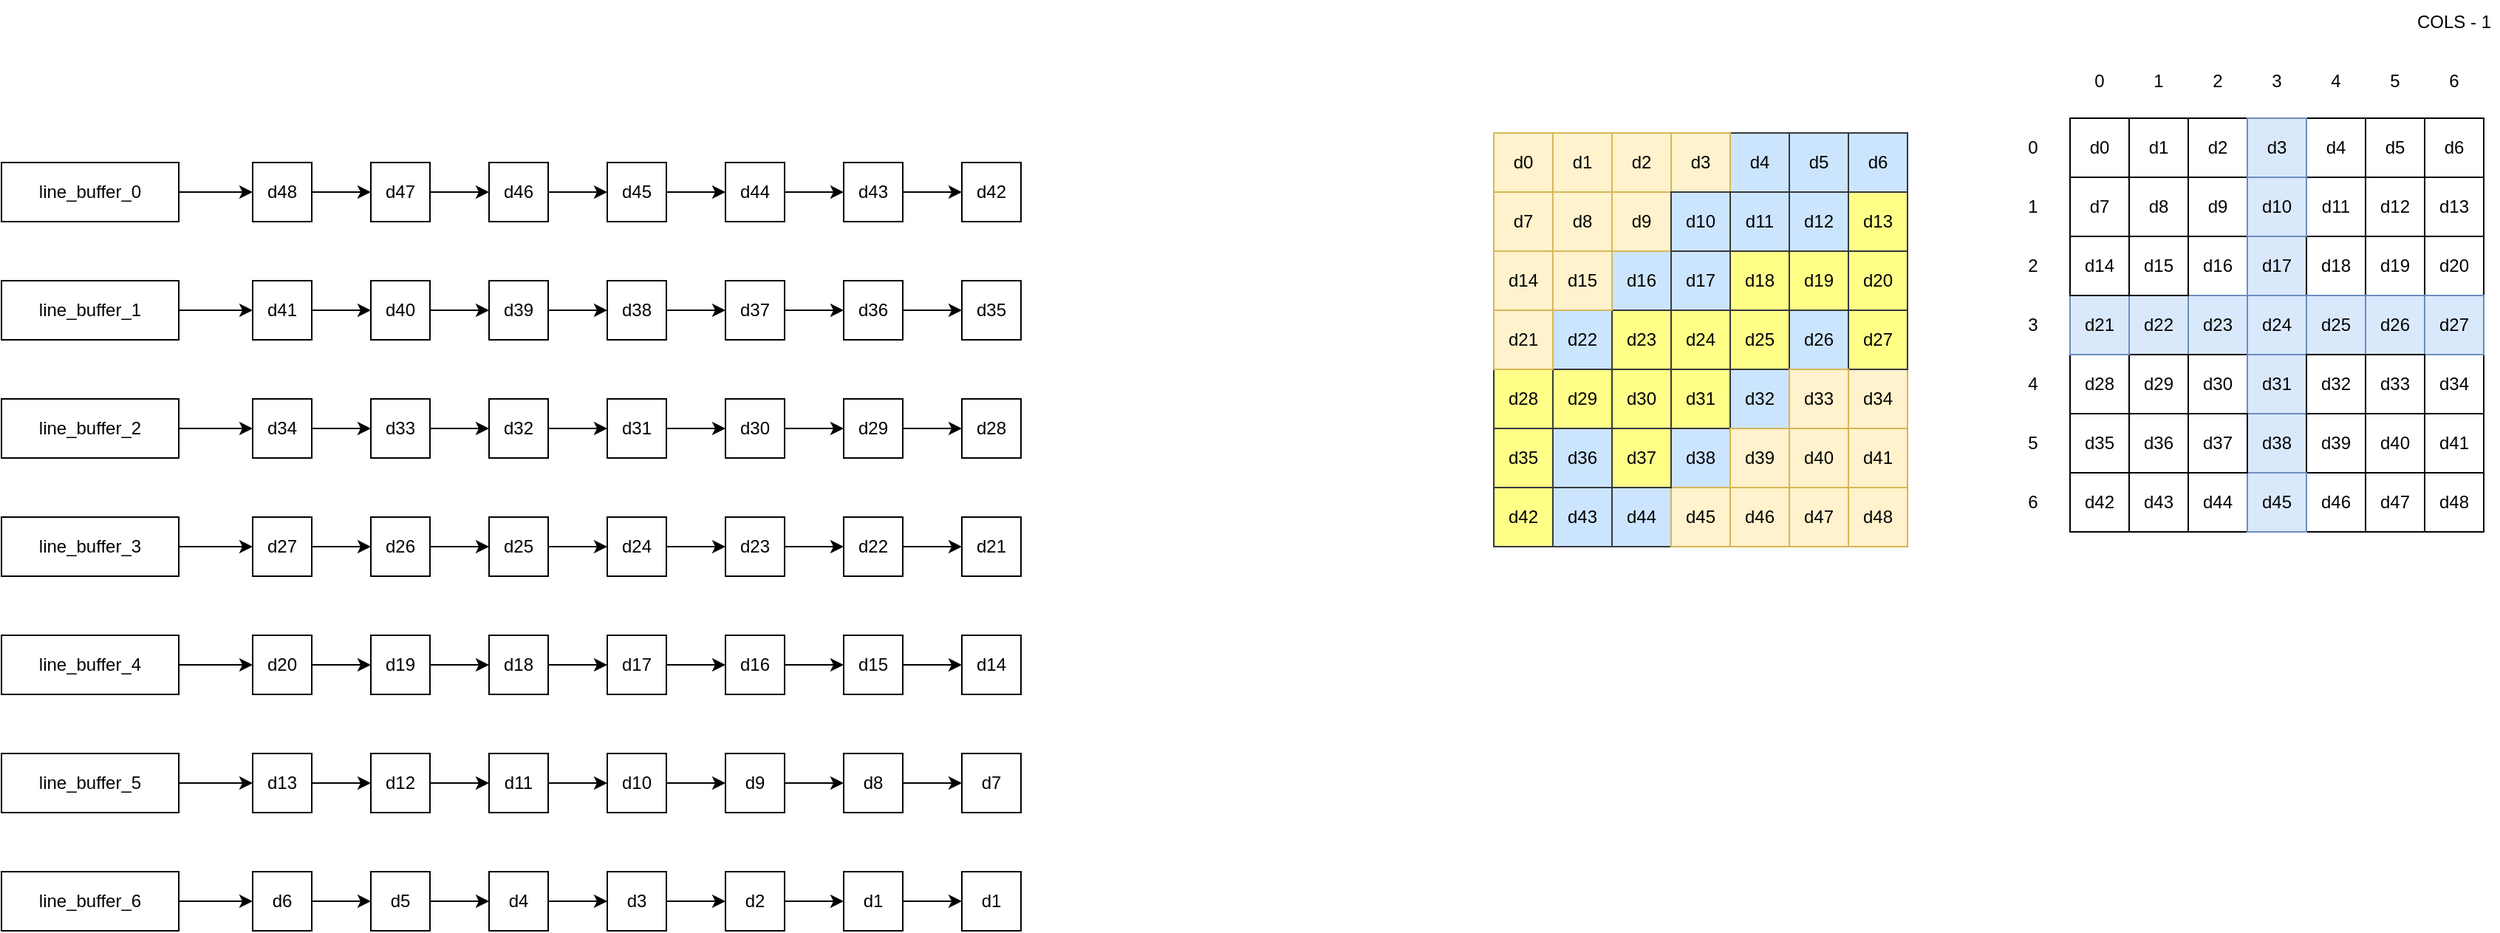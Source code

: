 <mxfile version="25.0.3">
  <diagram name="Page-1" id="skQ6Bqla_CH4Cx-famLH">
    <mxGraphModel dx="683" dy="355" grid="1" gridSize="10" guides="1" tooltips="1" connect="1" arrows="1" fold="1" page="1" pageScale="1" pageWidth="850" pageHeight="1100" math="0" shadow="0">
      <root>
        <mxCell id="0" />
        <mxCell id="1" parent="0" />
        <mxCell id="QPa2e-_EbMcNQabbTF7_-1" value="line_buffer_0" style="rounded=0;whiteSpace=wrap;html=1;" parent="1" vertex="1">
          <mxGeometry x="80" y="350" width="120" height="40" as="geometry" />
        </mxCell>
        <mxCell id="QPa2e-_EbMcNQabbTF7_-2" value="line_buffer_1" style="rounded=0;whiteSpace=wrap;html=1;" parent="1" vertex="1">
          <mxGeometry x="80" y="430" width="120" height="40" as="geometry" />
        </mxCell>
        <mxCell id="QPa2e-_EbMcNQabbTF7_-40" value="d48" style="rounded=0;whiteSpace=wrap;html=1;" parent="1" vertex="1">
          <mxGeometry x="250" y="350" width="40" height="40" as="geometry" />
        </mxCell>
        <mxCell id="QPa2e-_EbMcNQabbTF7_-41" value="" style="endArrow=classic;html=1;rounded=0;exitX=1;exitY=0.5;exitDx=0;exitDy=0;" parent="1" source="QPa2e-_EbMcNQabbTF7_-40" edge="1">
          <mxGeometry width="50" height="50" relative="1" as="geometry">
            <mxPoint x="310" y="370" as="sourcePoint" />
            <mxPoint x="330" y="370" as="targetPoint" />
          </mxGeometry>
        </mxCell>
        <mxCell id="QPa2e-_EbMcNQabbTF7_-45" value="" style="endArrow=classic;html=1;rounded=0;exitX=1;exitY=0.5;exitDx=0;exitDy=0;entryX=0;entryY=0.5;entryDx=0;entryDy=0;" parent="1" source="QPa2e-_EbMcNQabbTF7_-1" target="QPa2e-_EbMcNQabbTF7_-40" edge="1">
          <mxGeometry width="50" height="50" relative="1" as="geometry">
            <mxPoint x="450" y="500" as="sourcePoint" />
            <mxPoint x="500" y="450" as="targetPoint" />
          </mxGeometry>
        </mxCell>
        <mxCell id="QPa2e-_EbMcNQabbTF7_-53" value="line_buffer_2" style="rounded=0;whiteSpace=wrap;html=1;" parent="1" vertex="1">
          <mxGeometry x="80" y="510" width="120" height="40" as="geometry" />
        </mxCell>
        <mxCell id="QPa2e-_EbMcNQabbTF7_-60" value="line_buffer_3" style="rounded=0;whiteSpace=wrap;html=1;" parent="1" vertex="1">
          <mxGeometry x="80" y="590" width="120" height="40" as="geometry" />
        </mxCell>
        <mxCell id="QPa2e-_EbMcNQabbTF7_-74" value="line_buffer_4" style="rounded=0;whiteSpace=wrap;html=1;" parent="1" vertex="1">
          <mxGeometry x="80" y="670" width="120" height="40" as="geometry" />
        </mxCell>
        <mxCell id="QPa2e-_EbMcNQabbTF7_-81" value="line_buffer_5" style="rounded=0;whiteSpace=wrap;html=1;" parent="1" vertex="1">
          <mxGeometry x="80" y="750" width="120" height="40" as="geometry" />
        </mxCell>
        <mxCell id="QPa2e-_EbMcNQabbTF7_-88" value="line_buffer_6" style="rounded=0;whiteSpace=wrap;html=1;" parent="1" vertex="1">
          <mxGeometry x="80" y="830" width="120" height="40" as="geometry" />
        </mxCell>
        <mxCell id="QPa2e-_EbMcNQabbTF7_-102" value="d47" style="rounded=0;whiteSpace=wrap;html=1;" parent="1" vertex="1">
          <mxGeometry x="330" y="350" width="40" height="40" as="geometry" />
        </mxCell>
        <mxCell id="QPa2e-_EbMcNQabbTF7_-103" value="" style="endArrow=classic;html=1;rounded=0;exitX=1;exitY=0.5;exitDx=0;exitDy=0;" parent="1" edge="1">
          <mxGeometry width="50" height="50" relative="1" as="geometry">
            <mxPoint x="370" y="370" as="sourcePoint" />
            <mxPoint x="410" y="370" as="targetPoint" />
          </mxGeometry>
        </mxCell>
        <mxCell id="QPa2e-_EbMcNQabbTF7_-104" value="d46" style="rounded=0;whiteSpace=wrap;html=1;" parent="1" vertex="1">
          <mxGeometry x="410" y="350" width="40" height="40" as="geometry" />
        </mxCell>
        <mxCell id="QPa2e-_EbMcNQabbTF7_-107" value="" style="endArrow=classic;html=1;rounded=0;exitX=1;exitY=0.5;exitDx=0;exitDy=0;" parent="1" edge="1">
          <mxGeometry width="50" height="50" relative="1" as="geometry">
            <mxPoint x="450" y="370" as="sourcePoint" />
            <mxPoint x="490" y="370" as="targetPoint" />
          </mxGeometry>
        </mxCell>
        <mxCell id="QPa2e-_EbMcNQabbTF7_-108" value="d45" style="rounded=0;whiteSpace=wrap;html=1;" parent="1" vertex="1">
          <mxGeometry x="490" y="350" width="40" height="40" as="geometry" />
        </mxCell>
        <mxCell id="QPa2e-_EbMcNQabbTF7_-109" value="" style="endArrow=classic;html=1;rounded=0;exitX=1;exitY=0.5;exitDx=0;exitDy=0;" parent="1" edge="1">
          <mxGeometry width="50" height="50" relative="1" as="geometry">
            <mxPoint x="530" y="370" as="sourcePoint" />
            <mxPoint x="570" y="370" as="targetPoint" />
          </mxGeometry>
        </mxCell>
        <mxCell id="QPa2e-_EbMcNQabbTF7_-110" value="d44" style="rounded=0;whiteSpace=wrap;html=1;" parent="1" vertex="1">
          <mxGeometry x="570" y="350" width="40" height="40" as="geometry" />
        </mxCell>
        <mxCell id="QPa2e-_EbMcNQabbTF7_-111" value="" style="endArrow=classic;html=1;rounded=0;exitX=1;exitY=0.5;exitDx=0;exitDy=0;" parent="1" edge="1">
          <mxGeometry width="50" height="50" relative="1" as="geometry">
            <mxPoint x="610" y="370" as="sourcePoint" />
            <mxPoint x="650" y="370" as="targetPoint" />
          </mxGeometry>
        </mxCell>
        <mxCell id="QPa2e-_EbMcNQabbTF7_-112" value="d43" style="rounded=0;whiteSpace=wrap;html=1;" parent="1" vertex="1">
          <mxGeometry x="650" y="350" width="40" height="40" as="geometry" />
        </mxCell>
        <mxCell id="QPa2e-_EbMcNQabbTF7_-113" value="" style="endArrow=classic;html=1;rounded=0;exitX=1;exitY=0.5;exitDx=0;exitDy=0;" parent="1" edge="1">
          <mxGeometry width="50" height="50" relative="1" as="geometry">
            <mxPoint x="690" y="370" as="sourcePoint" />
            <mxPoint x="730" y="370" as="targetPoint" />
          </mxGeometry>
        </mxCell>
        <mxCell id="QPa2e-_EbMcNQabbTF7_-114" value="d42" style="rounded=0;whiteSpace=wrap;html=1;" parent="1" vertex="1">
          <mxGeometry x="730" y="350" width="40" height="40" as="geometry" />
        </mxCell>
        <mxCell id="QPa2e-_EbMcNQabbTF7_-117" value="d41" style="rounded=0;whiteSpace=wrap;html=1;" parent="1" vertex="1">
          <mxGeometry x="250" y="430" width="40" height="40" as="geometry" />
        </mxCell>
        <mxCell id="QPa2e-_EbMcNQabbTF7_-118" value="" style="endArrow=classic;html=1;rounded=0;exitX=1;exitY=0.5;exitDx=0;exitDy=0;" parent="1" source="QPa2e-_EbMcNQabbTF7_-117" edge="1">
          <mxGeometry width="50" height="50" relative="1" as="geometry">
            <mxPoint x="310" y="450" as="sourcePoint" />
            <mxPoint x="330" y="450" as="targetPoint" />
          </mxGeometry>
        </mxCell>
        <mxCell id="QPa2e-_EbMcNQabbTF7_-119" value="" style="endArrow=classic;html=1;rounded=0;exitX=1;exitY=0.5;exitDx=0;exitDy=0;entryX=0;entryY=0.5;entryDx=0;entryDy=0;" parent="1" target="QPa2e-_EbMcNQabbTF7_-117" edge="1">
          <mxGeometry width="50" height="50" relative="1" as="geometry">
            <mxPoint x="200" y="450" as="sourcePoint" />
            <mxPoint x="500" y="530" as="targetPoint" />
          </mxGeometry>
        </mxCell>
        <mxCell id="QPa2e-_EbMcNQabbTF7_-120" value="d40" style="rounded=0;whiteSpace=wrap;html=1;" parent="1" vertex="1">
          <mxGeometry x="330" y="430" width="40" height="40" as="geometry" />
        </mxCell>
        <mxCell id="QPa2e-_EbMcNQabbTF7_-121" value="" style="endArrow=classic;html=1;rounded=0;exitX=1;exitY=0.5;exitDx=0;exitDy=0;" parent="1" edge="1">
          <mxGeometry width="50" height="50" relative="1" as="geometry">
            <mxPoint x="370" y="450" as="sourcePoint" />
            <mxPoint x="410" y="450" as="targetPoint" />
          </mxGeometry>
        </mxCell>
        <mxCell id="QPa2e-_EbMcNQabbTF7_-122" value="d39" style="rounded=0;whiteSpace=wrap;html=1;" parent="1" vertex="1">
          <mxGeometry x="410" y="430" width="40" height="40" as="geometry" />
        </mxCell>
        <mxCell id="QPa2e-_EbMcNQabbTF7_-123" value="" style="endArrow=classic;html=1;rounded=0;exitX=1;exitY=0.5;exitDx=0;exitDy=0;" parent="1" edge="1">
          <mxGeometry width="50" height="50" relative="1" as="geometry">
            <mxPoint x="450" y="450" as="sourcePoint" />
            <mxPoint x="490" y="450" as="targetPoint" />
          </mxGeometry>
        </mxCell>
        <mxCell id="QPa2e-_EbMcNQabbTF7_-124" value="d38" style="rounded=0;whiteSpace=wrap;html=1;" parent="1" vertex="1">
          <mxGeometry x="490" y="430" width="40" height="40" as="geometry" />
        </mxCell>
        <mxCell id="QPa2e-_EbMcNQabbTF7_-125" value="" style="endArrow=classic;html=1;rounded=0;exitX=1;exitY=0.5;exitDx=0;exitDy=0;" parent="1" edge="1">
          <mxGeometry width="50" height="50" relative="1" as="geometry">
            <mxPoint x="530" y="450" as="sourcePoint" />
            <mxPoint x="570" y="450" as="targetPoint" />
          </mxGeometry>
        </mxCell>
        <mxCell id="QPa2e-_EbMcNQabbTF7_-126" value="d37" style="rounded=0;whiteSpace=wrap;html=1;" parent="1" vertex="1">
          <mxGeometry x="570" y="430" width="40" height="40" as="geometry" />
        </mxCell>
        <mxCell id="QPa2e-_EbMcNQabbTF7_-127" value="" style="endArrow=classic;html=1;rounded=0;exitX=1;exitY=0.5;exitDx=0;exitDy=0;" parent="1" edge="1">
          <mxGeometry width="50" height="50" relative="1" as="geometry">
            <mxPoint x="610" y="450" as="sourcePoint" />
            <mxPoint x="650" y="450" as="targetPoint" />
          </mxGeometry>
        </mxCell>
        <mxCell id="QPa2e-_EbMcNQabbTF7_-128" value="d36" style="rounded=0;whiteSpace=wrap;html=1;" parent="1" vertex="1">
          <mxGeometry x="650" y="430" width="40" height="40" as="geometry" />
        </mxCell>
        <mxCell id="QPa2e-_EbMcNQabbTF7_-129" value="" style="endArrow=classic;html=1;rounded=0;exitX=1;exitY=0.5;exitDx=0;exitDy=0;" parent="1" edge="1">
          <mxGeometry width="50" height="50" relative="1" as="geometry">
            <mxPoint x="690" y="450" as="sourcePoint" />
            <mxPoint x="730" y="450" as="targetPoint" />
          </mxGeometry>
        </mxCell>
        <mxCell id="QPa2e-_EbMcNQabbTF7_-130" value="d35" style="rounded=0;whiteSpace=wrap;html=1;" parent="1" vertex="1">
          <mxGeometry x="730" y="430" width="40" height="40" as="geometry" />
        </mxCell>
        <mxCell id="QPa2e-_EbMcNQabbTF7_-131" value="d34" style="rounded=0;whiteSpace=wrap;html=1;" parent="1" vertex="1">
          <mxGeometry x="250" y="510" width="40" height="40" as="geometry" />
        </mxCell>
        <mxCell id="QPa2e-_EbMcNQabbTF7_-132" value="" style="endArrow=classic;html=1;rounded=0;exitX=1;exitY=0.5;exitDx=0;exitDy=0;" parent="1" source="QPa2e-_EbMcNQabbTF7_-131" edge="1">
          <mxGeometry width="50" height="50" relative="1" as="geometry">
            <mxPoint x="310" y="530" as="sourcePoint" />
            <mxPoint x="330" y="530" as="targetPoint" />
          </mxGeometry>
        </mxCell>
        <mxCell id="QPa2e-_EbMcNQabbTF7_-133" value="" style="endArrow=classic;html=1;rounded=0;exitX=1;exitY=0.5;exitDx=0;exitDy=0;entryX=0;entryY=0.5;entryDx=0;entryDy=0;" parent="1" target="QPa2e-_EbMcNQabbTF7_-131" edge="1">
          <mxGeometry width="50" height="50" relative="1" as="geometry">
            <mxPoint x="200" y="530" as="sourcePoint" />
            <mxPoint x="500" y="610" as="targetPoint" />
          </mxGeometry>
        </mxCell>
        <mxCell id="QPa2e-_EbMcNQabbTF7_-134" value="d33" style="rounded=0;whiteSpace=wrap;html=1;" parent="1" vertex="1">
          <mxGeometry x="330" y="510" width="40" height="40" as="geometry" />
        </mxCell>
        <mxCell id="QPa2e-_EbMcNQabbTF7_-135" value="" style="endArrow=classic;html=1;rounded=0;exitX=1;exitY=0.5;exitDx=0;exitDy=0;" parent="1" edge="1">
          <mxGeometry width="50" height="50" relative="1" as="geometry">
            <mxPoint x="370" y="530" as="sourcePoint" />
            <mxPoint x="410" y="530" as="targetPoint" />
          </mxGeometry>
        </mxCell>
        <mxCell id="QPa2e-_EbMcNQabbTF7_-136" value="d32" style="rounded=0;whiteSpace=wrap;html=1;" parent="1" vertex="1">
          <mxGeometry x="410" y="510" width="40" height="40" as="geometry" />
        </mxCell>
        <mxCell id="QPa2e-_EbMcNQabbTF7_-137" value="" style="endArrow=classic;html=1;rounded=0;exitX=1;exitY=0.5;exitDx=0;exitDy=0;" parent="1" edge="1">
          <mxGeometry width="50" height="50" relative="1" as="geometry">
            <mxPoint x="450" y="530" as="sourcePoint" />
            <mxPoint x="490" y="530" as="targetPoint" />
          </mxGeometry>
        </mxCell>
        <mxCell id="QPa2e-_EbMcNQabbTF7_-138" value="d31" style="rounded=0;whiteSpace=wrap;html=1;" parent="1" vertex="1">
          <mxGeometry x="490" y="510" width="40" height="40" as="geometry" />
        </mxCell>
        <mxCell id="QPa2e-_EbMcNQabbTF7_-139" value="" style="endArrow=classic;html=1;rounded=0;exitX=1;exitY=0.5;exitDx=0;exitDy=0;" parent="1" edge="1">
          <mxGeometry width="50" height="50" relative="1" as="geometry">
            <mxPoint x="530" y="530" as="sourcePoint" />
            <mxPoint x="570" y="530" as="targetPoint" />
          </mxGeometry>
        </mxCell>
        <mxCell id="QPa2e-_EbMcNQabbTF7_-140" value="d30" style="rounded=0;whiteSpace=wrap;html=1;" parent="1" vertex="1">
          <mxGeometry x="570" y="510" width="40" height="40" as="geometry" />
        </mxCell>
        <mxCell id="QPa2e-_EbMcNQabbTF7_-141" value="" style="endArrow=classic;html=1;rounded=0;exitX=1;exitY=0.5;exitDx=0;exitDy=0;" parent="1" edge="1">
          <mxGeometry width="50" height="50" relative="1" as="geometry">
            <mxPoint x="610" y="530" as="sourcePoint" />
            <mxPoint x="650" y="530" as="targetPoint" />
          </mxGeometry>
        </mxCell>
        <mxCell id="QPa2e-_EbMcNQabbTF7_-142" value="d29" style="rounded=0;whiteSpace=wrap;html=1;" parent="1" vertex="1">
          <mxGeometry x="650" y="510" width="40" height="40" as="geometry" />
        </mxCell>
        <mxCell id="QPa2e-_EbMcNQabbTF7_-143" value="" style="endArrow=classic;html=1;rounded=0;exitX=1;exitY=0.5;exitDx=0;exitDy=0;" parent="1" edge="1">
          <mxGeometry width="50" height="50" relative="1" as="geometry">
            <mxPoint x="690" y="530" as="sourcePoint" />
            <mxPoint x="730" y="530" as="targetPoint" />
          </mxGeometry>
        </mxCell>
        <mxCell id="QPa2e-_EbMcNQabbTF7_-144" value="d28" style="rounded=0;whiteSpace=wrap;html=1;" parent="1" vertex="1">
          <mxGeometry x="730" y="510" width="40" height="40" as="geometry" />
        </mxCell>
        <mxCell id="QPa2e-_EbMcNQabbTF7_-145" value="d27" style="rounded=0;whiteSpace=wrap;html=1;" parent="1" vertex="1">
          <mxGeometry x="250" y="590" width="40" height="40" as="geometry" />
        </mxCell>
        <mxCell id="QPa2e-_EbMcNQabbTF7_-146" value="" style="endArrow=classic;html=1;rounded=0;exitX=1;exitY=0.5;exitDx=0;exitDy=0;" parent="1" source="QPa2e-_EbMcNQabbTF7_-145" edge="1">
          <mxGeometry width="50" height="50" relative="1" as="geometry">
            <mxPoint x="310" y="610" as="sourcePoint" />
            <mxPoint x="330" y="610" as="targetPoint" />
          </mxGeometry>
        </mxCell>
        <mxCell id="QPa2e-_EbMcNQabbTF7_-147" value="" style="endArrow=classic;html=1;rounded=0;exitX=1;exitY=0.5;exitDx=0;exitDy=0;entryX=0;entryY=0.5;entryDx=0;entryDy=0;" parent="1" target="QPa2e-_EbMcNQabbTF7_-145" edge="1">
          <mxGeometry width="50" height="50" relative="1" as="geometry">
            <mxPoint x="200" y="610" as="sourcePoint" />
            <mxPoint x="500" y="690" as="targetPoint" />
          </mxGeometry>
        </mxCell>
        <mxCell id="QPa2e-_EbMcNQabbTF7_-148" value="d26" style="rounded=0;whiteSpace=wrap;html=1;" parent="1" vertex="1">
          <mxGeometry x="330" y="590" width="40" height="40" as="geometry" />
        </mxCell>
        <mxCell id="QPa2e-_EbMcNQabbTF7_-149" value="" style="endArrow=classic;html=1;rounded=0;exitX=1;exitY=0.5;exitDx=0;exitDy=0;" parent="1" edge="1">
          <mxGeometry width="50" height="50" relative="1" as="geometry">
            <mxPoint x="370" y="610" as="sourcePoint" />
            <mxPoint x="410" y="610" as="targetPoint" />
          </mxGeometry>
        </mxCell>
        <mxCell id="QPa2e-_EbMcNQabbTF7_-150" value="d25" style="rounded=0;whiteSpace=wrap;html=1;" parent="1" vertex="1">
          <mxGeometry x="410" y="590" width="40" height="40" as="geometry" />
        </mxCell>
        <mxCell id="QPa2e-_EbMcNQabbTF7_-151" value="" style="endArrow=classic;html=1;rounded=0;exitX=1;exitY=0.5;exitDx=0;exitDy=0;" parent="1" edge="1">
          <mxGeometry width="50" height="50" relative="1" as="geometry">
            <mxPoint x="450" y="610" as="sourcePoint" />
            <mxPoint x="490" y="610" as="targetPoint" />
          </mxGeometry>
        </mxCell>
        <mxCell id="QPa2e-_EbMcNQabbTF7_-152" value="d24" style="rounded=0;whiteSpace=wrap;html=1;" parent="1" vertex="1">
          <mxGeometry x="490" y="590" width="40" height="40" as="geometry" />
        </mxCell>
        <mxCell id="QPa2e-_EbMcNQabbTF7_-153" value="" style="endArrow=classic;html=1;rounded=0;exitX=1;exitY=0.5;exitDx=0;exitDy=0;" parent="1" edge="1">
          <mxGeometry width="50" height="50" relative="1" as="geometry">
            <mxPoint x="530" y="610" as="sourcePoint" />
            <mxPoint x="570" y="610" as="targetPoint" />
          </mxGeometry>
        </mxCell>
        <mxCell id="QPa2e-_EbMcNQabbTF7_-154" value="d23" style="rounded=0;whiteSpace=wrap;html=1;" parent="1" vertex="1">
          <mxGeometry x="570" y="590" width="40" height="40" as="geometry" />
        </mxCell>
        <mxCell id="QPa2e-_EbMcNQabbTF7_-155" value="" style="endArrow=classic;html=1;rounded=0;exitX=1;exitY=0.5;exitDx=0;exitDy=0;" parent="1" edge="1">
          <mxGeometry width="50" height="50" relative="1" as="geometry">
            <mxPoint x="610" y="610" as="sourcePoint" />
            <mxPoint x="650" y="610" as="targetPoint" />
          </mxGeometry>
        </mxCell>
        <mxCell id="QPa2e-_EbMcNQabbTF7_-156" value="d22" style="rounded=0;whiteSpace=wrap;html=1;" parent="1" vertex="1">
          <mxGeometry x="650" y="590" width="40" height="40" as="geometry" />
        </mxCell>
        <mxCell id="QPa2e-_EbMcNQabbTF7_-157" value="" style="endArrow=classic;html=1;rounded=0;exitX=1;exitY=0.5;exitDx=0;exitDy=0;" parent="1" edge="1">
          <mxGeometry width="50" height="50" relative="1" as="geometry">
            <mxPoint x="690" y="610" as="sourcePoint" />
            <mxPoint x="730" y="610" as="targetPoint" />
          </mxGeometry>
        </mxCell>
        <mxCell id="QPa2e-_EbMcNQabbTF7_-158" value="d21" style="rounded=0;whiteSpace=wrap;html=1;" parent="1" vertex="1">
          <mxGeometry x="730" y="590" width="40" height="40" as="geometry" />
        </mxCell>
        <mxCell id="QPa2e-_EbMcNQabbTF7_-159" value="d20" style="rounded=0;whiteSpace=wrap;html=1;" parent="1" vertex="1">
          <mxGeometry x="250" y="670" width="40" height="40" as="geometry" />
        </mxCell>
        <mxCell id="QPa2e-_EbMcNQabbTF7_-160" value="" style="endArrow=classic;html=1;rounded=0;exitX=1;exitY=0.5;exitDx=0;exitDy=0;" parent="1" source="QPa2e-_EbMcNQabbTF7_-159" edge="1">
          <mxGeometry width="50" height="50" relative="1" as="geometry">
            <mxPoint x="310" y="690" as="sourcePoint" />
            <mxPoint x="330" y="690" as="targetPoint" />
          </mxGeometry>
        </mxCell>
        <mxCell id="QPa2e-_EbMcNQabbTF7_-161" value="" style="endArrow=classic;html=1;rounded=0;exitX=1;exitY=0.5;exitDx=0;exitDy=0;entryX=0;entryY=0.5;entryDx=0;entryDy=0;" parent="1" target="QPa2e-_EbMcNQabbTF7_-159" edge="1">
          <mxGeometry width="50" height="50" relative="1" as="geometry">
            <mxPoint x="200" y="690" as="sourcePoint" />
            <mxPoint x="500" y="770" as="targetPoint" />
          </mxGeometry>
        </mxCell>
        <mxCell id="QPa2e-_EbMcNQabbTF7_-162" value="d19" style="rounded=0;whiteSpace=wrap;html=1;" parent="1" vertex="1">
          <mxGeometry x="330" y="670" width="40" height="40" as="geometry" />
        </mxCell>
        <mxCell id="QPa2e-_EbMcNQabbTF7_-163" value="" style="endArrow=classic;html=1;rounded=0;exitX=1;exitY=0.5;exitDx=0;exitDy=0;" parent="1" edge="1">
          <mxGeometry width="50" height="50" relative="1" as="geometry">
            <mxPoint x="370" y="690" as="sourcePoint" />
            <mxPoint x="410" y="690" as="targetPoint" />
          </mxGeometry>
        </mxCell>
        <mxCell id="QPa2e-_EbMcNQabbTF7_-164" value="d18" style="rounded=0;whiteSpace=wrap;html=1;" parent="1" vertex="1">
          <mxGeometry x="410" y="670" width="40" height="40" as="geometry" />
        </mxCell>
        <mxCell id="QPa2e-_EbMcNQabbTF7_-165" value="" style="endArrow=classic;html=1;rounded=0;exitX=1;exitY=0.5;exitDx=0;exitDy=0;" parent="1" edge="1">
          <mxGeometry width="50" height="50" relative="1" as="geometry">
            <mxPoint x="450" y="690" as="sourcePoint" />
            <mxPoint x="490" y="690" as="targetPoint" />
          </mxGeometry>
        </mxCell>
        <mxCell id="QPa2e-_EbMcNQabbTF7_-166" value="d17" style="rounded=0;whiteSpace=wrap;html=1;" parent="1" vertex="1">
          <mxGeometry x="490" y="670" width="40" height="40" as="geometry" />
        </mxCell>
        <mxCell id="QPa2e-_EbMcNQabbTF7_-167" value="" style="endArrow=classic;html=1;rounded=0;exitX=1;exitY=0.5;exitDx=0;exitDy=0;" parent="1" edge="1">
          <mxGeometry width="50" height="50" relative="1" as="geometry">
            <mxPoint x="530" y="690" as="sourcePoint" />
            <mxPoint x="570" y="690" as="targetPoint" />
          </mxGeometry>
        </mxCell>
        <mxCell id="QPa2e-_EbMcNQabbTF7_-168" value="d16" style="rounded=0;whiteSpace=wrap;html=1;" parent="1" vertex="1">
          <mxGeometry x="570" y="670" width="40" height="40" as="geometry" />
        </mxCell>
        <mxCell id="QPa2e-_EbMcNQabbTF7_-169" value="" style="endArrow=classic;html=1;rounded=0;exitX=1;exitY=0.5;exitDx=0;exitDy=0;" parent="1" edge="1">
          <mxGeometry width="50" height="50" relative="1" as="geometry">
            <mxPoint x="610" y="690" as="sourcePoint" />
            <mxPoint x="650" y="690" as="targetPoint" />
          </mxGeometry>
        </mxCell>
        <mxCell id="QPa2e-_EbMcNQabbTF7_-170" value="d15" style="rounded=0;whiteSpace=wrap;html=1;" parent="1" vertex="1">
          <mxGeometry x="650" y="670" width="40" height="40" as="geometry" />
        </mxCell>
        <mxCell id="QPa2e-_EbMcNQabbTF7_-171" value="" style="endArrow=classic;html=1;rounded=0;exitX=1;exitY=0.5;exitDx=0;exitDy=0;" parent="1" edge="1">
          <mxGeometry width="50" height="50" relative="1" as="geometry">
            <mxPoint x="690" y="690" as="sourcePoint" />
            <mxPoint x="730" y="690" as="targetPoint" />
          </mxGeometry>
        </mxCell>
        <mxCell id="QPa2e-_EbMcNQabbTF7_-172" value="d14" style="rounded=0;whiteSpace=wrap;html=1;" parent="1" vertex="1">
          <mxGeometry x="730" y="670" width="40" height="40" as="geometry" />
        </mxCell>
        <mxCell id="QPa2e-_EbMcNQabbTF7_-173" value="d13" style="rounded=0;whiteSpace=wrap;html=1;" parent="1" vertex="1">
          <mxGeometry x="250" y="750" width="40" height="40" as="geometry" />
        </mxCell>
        <mxCell id="QPa2e-_EbMcNQabbTF7_-174" value="" style="endArrow=classic;html=1;rounded=0;exitX=1;exitY=0.5;exitDx=0;exitDy=0;" parent="1" source="QPa2e-_EbMcNQabbTF7_-173" edge="1">
          <mxGeometry width="50" height="50" relative="1" as="geometry">
            <mxPoint x="310" y="770" as="sourcePoint" />
            <mxPoint x="330" y="770" as="targetPoint" />
          </mxGeometry>
        </mxCell>
        <mxCell id="QPa2e-_EbMcNQabbTF7_-175" value="" style="endArrow=classic;html=1;rounded=0;exitX=1;exitY=0.5;exitDx=0;exitDy=0;entryX=0;entryY=0.5;entryDx=0;entryDy=0;" parent="1" target="QPa2e-_EbMcNQabbTF7_-173" edge="1">
          <mxGeometry width="50" height="50" relative="1" as="geometry">
            <mxPoint x="200" y="770" as="sourcePoint" />
            <mxPoint x="500" y="850" as="targetPoint" />
          </mxGeometry>
        </mxCell>
        <mxCell id="QPa2e-_EbMcNQabbTF7_-176" value="d12" style="rounded=0;whiteSpace=wrap;html=1;" parent="1" vertex="1">
          <mxGeometry x="330" y="750" width="40" height="40" as="geometry" />
        </mxCell>
        <mxCell id="QPa2e-_EbMcNQabbTF7_-177" value="" style="endArrow=classic;html=1;rounded=0;exitX=1;exitY=0.5;exitDx=0;exitDy=0;" parent="1" edge="1">
          <mxGeometry width="50" height="50" relative="1" as="geometry">
            <mxPoint x="370" y="770" as="sourcePoint" />
            <mxPoint x="410" y="770" as="targetPoint" />
          </mxGeometry>
        </mxCell>
        <mxCell id="QPa2e-_EbMcNQabbTF7_-178" value="d11" style="rounded=0;whiteSpace=wrap;html=1;" parent="1" vertex="1">
          <mxGeometry x="410" y="750" width="40" height="40" as="geometry" />
        </mxCell>
        <mxCell id="QPa2e-_EbMcNQabbTF7_-179" value="" style="endArrow=classic;html=1;rounded=0;exitX=1;exitY=0.5;exitDx=0;exitDy=0;" parent="1" edge="1">
          <mxGeometry width="50" height="50" relative="1" as="geometry">
            <mxPoint x="450" y="770" as="sourcePoint" />
            <mxPoint x="490" y="770" as="targetPoint" />
          </mxGeometry>
        </mxCell>
        <mxCell id="QPa2e-_EbMcNQabbTF7_-180" value="d10" style="rounded=0;whiteSpace=wrap;html=1;" parent="1" vertex="1">
          <mxGeometry x="490" y="750" width="40" height="40" as="geometry" />
        </mxCell>
        <mxCell id="QPa2e-_EbMcNQabbTF7_-181" value="" style="endArrow=classic;html=1;rounded=0;exitX=1;exitY=0.5;exitDx=0;exitDy=0;" parent="1" edge="1">
          <mxGeometry width="50" height="50" relative="1" as="geometry">
            <mxPoint x="530" y="770" as="sourcePoint" />
            <mxPoint x="570" y="770" as="targetPoint" />
          </mxGeometry>
        </mxCell>
        <mxCell id="QPa2e-_EbMcNQabbTF7_-182" value="d9" style="rounded=0;whiteSpace=wrap;html=1;" parent="1" vertex="1">
          <mxGeometry x="570" y="750" width="40" height="40" as="geometry" />
        </mxCell>
        <mxCell id="QPa2e-_EbMcNQabbTF7_-183" value="" style="endArrow=classic;html=1;rounded=0;exitX=1;exitY=0.5;exitDx=0;exitDy=0;" parent="1" edge="1">
          <mxGeometry width="50" height="50" relative="1" as="geometry">
            <mxPoint x="610" y="770" as="sourcePoint" />
            <mxPoint x="650" y="770" as="targetPoint" />
          </mxGeometry>
        </mxCell>
        <mxCell id="QPa2e-_EbMcNQabbTF7_-184" value="d8" style="rounded=0;whiteSpace=wrap;html=1;" parent="1" vertex="1">
          <mxGeometry x="650" y="750" width="40" height="40" as="geometry" />
        </mxCell>
        <mxCell id="QPa2e-_EbMcNQabbTF7_-185" value="" style="endArrow=classic;html=1;rounded=0;exitX=1;exitY=0.5;exitDx=0;exitDy=0;" parent="1" edge="1">
          <mxGeometry width="50" height="50" relative="1" as="geometry">
            <mxPoint x="690" y="770" as="sourcePoint" />
            <mxPoint x="730" y="770" as="targetPoint" />
          </mxGeometry>
        </mxCell>
        <mxCell id="QPa2e-_EbMcNQabbTF7_-186" value="d7" style="rounded=0;whiteSpace=wrap;html=1;" parent="1" vertex="1">
          <mxGeometry x="730" y="750" width="40" height="40" as="geometry" />
        </mxCell>
        <mxCell id="QPa2e-_EbMcNQabbTF7_-187" value="d6" style="rounded=0;whiteSpace=wrap;html=1;" parent="1" vertex="1">
          <mxGeometry x="250" y="830" width="40" height="40" as="geometry" />
        </mxCell>
        <mxCell id="QPa2e-_EbMcNQabbTF7_-188" value="" style="endArrow=classic;html=1;rounded=0;exitX=1;exitY=0.5;exitDx=0;exitDy=0;" parent="1" source="QPa2e-_EbMcNQabbTF7_-187" edge="1">
          <mxGeometry width="50" height="50" relative="1" as="geometry">
            <mxPoint x="310" y="850" as="sourcePoint" />
            <mxPoint x="330" y="850" as="targetPoint" />
          </mxGeometry>
        </mxCell>
        <mxCell id="QPa2e-_EbMcNQabbTF7_-189" value="" style="endArrow=classic;html=1;rounded=0;exitX=1;exitY=0.5;exitDx=0;exitDy=0;entryX=0;entryY=0.5;entryDx=0;entryDy=0;" parent="1" target="QPa2e-_EbMcNQabbTF7_-187" edge="1">
          <mxGeometry width="50" height="50" relative="1" as="geometry">
            <mxPoint x="200" y="850" as="sourcePoint" />
            <mxPoint x="500" y="930" as="targetPoint" />
          </mxGeometry>
        </mxCell>
        <mxCell id="QPa2e-_EbMcNQabbTF7_-190" value="d5" style="rounded=0;whiteSpace=wrap;html=1;" parent="1" vertex="1">
          <mxGeometry x="330" y="830" width="40" height="40" as="geometry" />
        </mxCell>
        <mxCell id="QPa2e-_EbMcNQabbTF7_-191" value="" style="endArrow=classic;html=1;rounded=0;exitX=1;exitY=0.5;exitDx=0;exitDy=0;" parent="1" edge="1">
          <mxGeometry width="50" height="50" relative="1" as="geometry">
            <mxPoint x="370" y="850" as="sourcePoint" />
            <mxPoint x="410" y="850" as="targetPoint" />
          </mxGeometry>
        </mxCell>
        <mxCell id="QPa2e-_EbMcNQabbTF7_-192" value="d4" style="rounded=0;whiteSpace=wrap;html=1;" parent="1" vertex="1">
          <mxGeometry x="410" y="830" width="40" height="40" as="geometry" />
        </mxCell>
        <mxCell id="QPa2e-_EbMcNQabbTF7_-193" value="" style="endArrow=classic;html=1;rounded=0;exitX=1;exitY=0.5;exitDx=0;exitDy=0;" parent="1" edge="1">
          <mxGeometry width="50" height="50" relative="1" as="geometry">
            <mxPoint x="450" y="850" as="sourcePoint" />
            <mxPoint x="490" y="850" as="targetPoint" />
          </mxGeometry>
        </mxCell>
        <mxCell id="QPa2e-_EbMcNQabbTF7_-194" value="d3" style="rounded=0;whiteSpace=wrap;html=1;" parent="1" vertex="1">
          <mxGeometry x="490" y="830" width="40" height="40" as="geometry" />
        </mxCell>
        <mxCell id="QPa2e-_EbMcNQabbTF7_-195" value="" style="endArrow=classic;html=1;rounded=0;exitX=1;exitY=0.5;exitDx=0;exitDy=0;" parent="1" edge="1">
          <mxGeometry width="50" height="50" relative="1" as="geometry">
            <mxPoint x="530" y="850" as="sourcePoint" />
            <mxPoint x="570" y="850" as="targetPoint" />
          </mxGeometry>
        </mxCell>
        <mxCell id="QPa2e-_EbMcNQabbTF7_-196" value="d2" style="rounded=0;whiteSpace=wrap;html=1;" parent="1" vertex="1">
          <mxGeometry x="570" y="830" width="40" height="40" as="geometry" />
        </mxCell>
        <mxCell id="QPa2e-_EbMcNQabbTF7_-197" value="" style="endArrow=classic;html=1;rounded=0;exitX=1;exitY=0.5;exitDx=0;exitDy=0;" parent="1" edge="1">
          <mxGeometry width="50" height="50" relative="1" as="geometry">
            <mxPoint x="610" y="850" as="sourcePoint" />
            <mxPoint x="650" y="850" as="targetPoint" />
          </mxGeometry>
        </mxCell>
        <mxCell id="QPa2e-_EbMcNQabbTF7_-198" value="d1" style="rounded=0;whiteSpace=wrap;html=1;" parent="1" vertex="1">
          <mxGeometry x="650" y="830" width="40" height="40" as="geometry" />
        </mxCell>
        <mxCell id="QPa2e-_EbMcNQabbTF7_-199" value="" style="endArrow=classic;html=1;rounded=0;exitX=1;exitY=0.5;exitDx=0;exitDy=0;" parent="1" edge="1">
          <mxGeometry width="50" height="50" relative="1" as="geometry">
            <mxPoint x="690" y="850" as="sourcePoint" />
            <mxPoint x="730" y="850" as="targetPoint" />
          </mxGeometry>
        </mxCell>
        <mxCell id="QPa2e-_EbMcNQabbTF7_-200" value="d1" style="rounded=0;whiteSpace=wrap;html=1;" parent="1" vertex="1">
          <mxGeometry x="730" y="830" width="40" height="40" as="geometry" />
        </mxCell>
        <mxCell id="9oq79Bdc62THOU5HDjCZ-1" value="d0" style="rounded=0;whiteSpace=wrap;html=1;container=0;fillColor=#fff2cc;strokeColor=#d6b656;" parent="1" vertex="1">
          <mxGeometry x="1090" y="330" width="40" height="40" as="geometry" />
        </mxCell>
        <mxCell id="9oq79Bdc62THOU5HDjCZ-2" value="d1" style="rounded=0;whiteSpace=wrap;html=1;container=0;fillColor=#fff2cc;strokeColor=#d6b656;" parent="1" vertex="1">
          <mxGeometry x="1130" y="330" width="40" height="40" as="geometry" />
        </mxCell>
        <mxCell id="9oq79Bdc62THOU5HDjCZ-3" value="d2" style="rounded=0;whiteSpace=wrap;html=1;container=0;fillColor=#dae8fc;strokeColor=#6c8ebf;" parent="1" vertex="1">
          <mxGeometry x="1170" y="330" width="40" height="40" as="geometry" />
        </mxCell>
        <mxCell id="9oq79Bdc62THOU5HDjCZ-4" value="d3" style="rounded=0;whiteSpace=wrap;html=1;container=0;fillColor=#dae8fc;strokeColor=#6c8ebf;" parent="1" vertex="1">
          <mxGeometry x="1210" y="330" width="40" height="40" as="geometry" />
        </mxCell>
        <mxCell id="9oq79Bdc62THOU5HDjCZ-5" value="d4" style="rounded=0;whiteSpace=wrap;html=1;container=0;fillColor=#dae8fc;strokeColor=#6c8ebf;" parent="1" vertex="1">
          <mxGeometry x="1250" y="330" width="40" height="40" as="geometry" />
        </mxCell>
        <mxCell id="9oq79Bdc62THOU5HDjCZ-6" value="d5" style="rounded=0;whiteSpace=wrap;html=1;container=0;" parent="1" vertex="1">
          <mxGeometry x="1290" y="330" width="40" height="40" as="geometry" />
        </mxCell>
        <mxCell id="9oq79Bdc62THOU5HDjCZ-7" value="d6" style="rounded=0;whiteSpace=wrap;html=1;container=0;" parent="1" vertex="1">
          <mxGeometry x="1330" y="330" width="40" height="40" as="geometry" />
        </mxCell>
        <mxCell id="9oq79Bdc62THOU5HDjCZ-10" value="d7" style="rounded=0;whiteSpace=wrap;html=1;container=0;fillColor=#dae8fc;strokeColor=#6c8ebf;" parent="1" vertex="1">
          <mxGeometry x="1090" y="370" width="40" height="40" as="geometry" />
        </mxCell>
        <mxCell id="9oq79Bdc62THOU5HDjCZ-11" value="d8" style="rounded=0;whiteSpace=wrap;html=1;container=0;fillColor=#dae8fc;strokeColor=#6c8ebf;" parent="1" vertex="1">
          <mxGeometry x="1130" y="370" width="40" height="40" as="geometry" />
        </mxCell>
        <mxCell id="9oq79Bdc62THOU5HDjCZ-12" value="d9" style="rounded=0;whiteSpace=wrap;html=1;container=0;fillColor=#dae8fc;strokeColor=#6c8ebf;" parent="1" vertex="1">
          <mxGeometry x="1170" y="370" width="40" height="40" as="geometry" />
        </mxCell>
        <mxCell id="9oq79Bdc62THOU5HDjCZ-13" value="d10" style="rounded=0;whiteSpace=wrap;html=1;container=0;fillColor=#dae8fc;strokeColor=#6c8ebf;" parent="1" vertex="1">
          <mxGeometry x="1210" y="370" width="40" height="40" as="geometry" />
        </mxCell>
        <mxCell id="9oq79Bdc62THOU5HDjCZ-14" value="d11" style="rounded=0;whiteSpace=wrap;html=1;container=0;fillColor=#cce5ff;strokeColor=#36393d;" parent="1" vertex="1">
          <mxGeometry x="1250" y="370" width="40" height="40" as="geometry" />
        </mxCell>
        <mxCell id="9oq79Bdc62THOU5HDjCZ-15" value="d12" style="rounded=0;whiteSpace=wrap;html=1;container=0;" parent="1" vertex="1">
          <mxGeometry x="1290" y="370" width="40" height="40" as="geometry" />
        </mxCell>
        <mxCell id="9oq79Bdc62THOU5HDjCZ-16" value="d13" style="rounded=0;whiteSpace=wrap;html=1;container=0;" parent="1" vertex="1">
          <mxGeometry x="1330" y="370" width="40" height="40" as="geometry" />
        </mxCell>
        <mxCell id="9oq79Bdc62THOU5HDjCZ-19" value="d14" style="rounded=0;whiteSpace=wrap;html=1;container=0;fillColor=#dae8fc;strokeColor=#6c8ebf;" parent="1" vertex="1">
          <mxGeometry x="1090" y="410" width="40" height="40" as="geometry" />
        </mxCell>
        <mxCell id="9oq79Bdc62THOU5HDjCZ-20" value="d15" style="rounded=0;whiteSpace=wrap;html=1;container=0;fillColor=#dae8fc;strokeColor=#6c8ebf;" parent="1" vertex="1">
          <mxGeometry x="1130" y="410" width="40" height="40" as="geometry" />
        </mxCell>
        <mxCell id="9oq79Bdc62THOU5HDjCZ-21" value="d16" style="rounded=0;whiteSpace=wrap;html=1;container=0;fillColor=#cce5ff;strokeColor=#36393d;" parent="1" vertex="1">
          <mxGeometry x="1170" y="410" width="40" height="40" as="geometry" />
        </mxCell>
        <mxCell id="9oq79Bdc62THOU5HDjCZ-22" value="d17" style="rounded=0;whiteSpace=wrap;html=1;container=0;fillColor=#cce5ff;strokeColor=#36393d;" parent="1" vertex="1">
          <mxGeometry x="1210" y="410" width="40" height="40" as="geometry" />
        </mxCell>
        <mxCell id="9oq79Bdc62THOU5HDjCZ-23" value="d18" style="rounded=0;whiteSpace=wrap;html=1;container=0;fillColor=#ffff88;strokeColor=#36393d;" parent="1" vertex="1">
          <mxGeometry x="1250" y="410" width="40" height="40" as="geometry" />
        </mxCell>
        <mxCell id="9oq79Bdc62THOU5HDjCZ-24" value="d19" style="rounded=0;whiteSpace=wrap;html=1;container=0;fillColor=#ffff88;strokeColor=#36393d;" parent="1" vertex="1">
          <mxGeometry x="1290" y="410" width="40" height="40" as="geometry" />
        </mxCell>
        <mxCell id="9oq79Bdc62THOU5HDjCZ-25" value="d20" style="rounded=0;whiteSpace=wrap;html=1;container=0;fillColor=#ffff88;strokeColor=#36393d;" parent="1" vertex="1">
          <mxGeometry x="1330" y="410" width="40" height="40" as="geometry" />
        </mxCell>
        <mxCell id="9oq79Bdc62THOU5HDjCZ-28" value="d21" style="rounded=0;whiteSpace=wrap;html=1;container=0;fillColor=#dae8fc;strokeColor=#6c8ebf;" parent="1" vertex="1">
          <mxGeometry x="1090" y="450" width="40" height="40" as="geometry" />
        </mxCell>
        <mxCell id="9oq79Bdc62THOU5HDjCZ-29" value="d22" style="rounded=0;whiteSpace=wrap;html=1;container=0;fillColor=#cce5ff;strokeColor=#36393d;" parent="1" vertex="1">
          <mxGeometry x="1130" y="450" width="40" height="40" as="geometry" />
        </mxCell>
        <mxCell id="9oq79Bdc62THOU5HDjCZ-30" value="d23" style="rounded=0;whiteSpace=wrap;html=1;container=0;fillColor=#ffff88;strokeColor=#36393d;" parent="1" vertex="1">
          <mxGeometry x="1170" y="450" width="40" height="40" as="geometry" />
        </mxCell>
        <mxCell id="9oq79Bdc62THOU5HDjCZ-31" value="d24" style="rounded=0;whiteSpace=wrap;html=1;container=0;fillColor=#ffff88;strokeColor=#36393d;" parent="1" vertex="1">
          <mxGeometry x="1210" y="450" width="40" height="40" as="geometry" />
        </mxCell>
        <mxCell id="9oq79Bdc62THOU5HDjCZ-32" value="d25" style="rounded=0;whiteSpace=wrap;html=1;container=0;fillColor=#ffff88;strokeColor=#36393d;" parent="1" vertex="1">
          <mxGeometry x="1250" y="450" width="40" height="40" as="geometry" />
        </mxCell>
        <mxCell id="9oq79Bdc62THOU5HDjCZ-33" value="d26" style="rounded=0;whiteSpace=wrap;html=1;container=0;fillColor=#cce5ff;strokeColor=#36393d;" parent="1" vertex="1">
          <mxGeometry x="1290" y="450" width="40" height="40" as="geometry" />
        </mxCell>
        <mxCell id="9oq79Bdc62THOU5HDjCZ-34" value="d27" style="rounded=0;whiteSpace=wrap;html=1;container=0;fillColor=#dae8fc;strokeColor=#6c8ebf;" parent="1" vertex="1">
          <mxGeometry x="1330" y="450" width="40" height="40" as="geometry" />
        </mxCell>
        <mxCell id="9oq79Bdc62THOU5HDjCZ-37" value="d28" style="rounded=0;whiteSpace=wrap;html=1;container=0;fillColor=#ffff88;strokeColor=#36393d;" parent="1" vertex="1">
          <mxGeometry x="1090" y="490" width="40" height="40" as="geometry" />
        </mxCell>
        <mxCell id="9oq79Bdc62THOU5HDjCZ-38" value="d29" style="rounded=0;whiteSpace=wrap;html=1;container=0;fillColor=#ffff88;strokeColor=#36393d;" parent="1" vertex="1">
          <mxGeometry x="1130" y="490" width="40" height="40" as="geometry" />
        </mxCell>
        <mxCell id="9oq79Bdc62THOU5HDjCZ-39" value="d30" style="rounded=0;whiteSpace=wrap;html=1;container=0;fillColor=#ffff88;strokeColor=#36393d;" parent="1" vertex="1">
          <mxGeometry x="1170" y="490" width="40" height="40" as="geometry" />
        </mxCell>
        <mxCell id="9oq79Bdc62THOU5HDjCZ-40" value="d31" style="rounded=0;whiteSpace=wrap;html=1;container=0;fillColor=#ffff88;strokeColor=#36393d;" parent="1" vertex="1">
          <mxGeometry x="1210" y="490" width="40" height="40" as="geometry" />
        </mxCell>
        <mxCell id="9oq79Bdc62THOU5HDjCZ-41" value="d32" style="rounded=0;whiteSpace=wrap;html=1;container=0;fillColor=#cce5ff;strokeColor=#36393d;" parent="1" vertex="1">
          <mxGeometry x="1250" y="490" width="40" height="40" as="geometry" />
        </mxCell>
        <mxCell id="9oq79Bdc62THOU5HDjCZ-42" value="d33" style="rounded=0;whiteSpace=wrap;html=1;container=0;fillColor=#dae8fc;strokeColor=#6c8ebf;" parent="1" vertex="1">
          <mxGeometry x="1290" y="490" width="40" height="40" as="geometry" />
        </mxCell>
        <mxCell id="9oq79Bdc62THOU5HDjCZ-43" value="d34" style="rounded=0;whiteSpace=wrap;html=1;container=0;fillColor=#dae8fc;strokeColor=#6c8ebf;" parent="1" vertex="1">
          <mxGeometry x="1330" y="490" width="40" height="40" as="geometry" />
        </mxCell>
        <mxCell id="9oq79Bdc62THOU5HDjCZ-46" value="d35" style="rounded=0;whiteSpace=wrap;html=1;container=0;fillColor=#dae8fc;strokeColor=#6c8ebf;" parent="1" vertex="1">
          <mxGeometry x="1090" y="530" width="40" height="40" as="geometry" />
        </mxCell>
        <mxCell id="9oq79Bdc62THOU5HDjCZ-47" value="d36" style="rounded=0;whiteSpace=wrap;html=1;container=0;fillColor=#dae8fc;strokeColor=#6c8ebf;" parent="1" vertex="1">
          <mxGeometry x="1130" y="530" width="40" height="40" as="geometry" />
        </mxCell>
        <mxCell id="9oq79Bdc62THOU5HDjCZ-48" value="d37" style="rounded=0;whiteSpace=wrap;html=1;container=0;fillColor=#dae8fc;strokeColor=#6c8ebf;" parent="1" vertex="1">
          <mxGeometry x="1170" y="530" width="40" height="40" as="geometry" />
        </mxCell>
        <mxCell id="9oq79Bdc62THOU5HDjCZ-49" value="d38" style="rounded=0;whiteSpace=wrap;html=1;container=0;fillColor=#cce5ff;strokeColor=#36393d;" parent="1" vertex="1">
          <mxGeometry x="1210" y="530" width="40" height="40" as="geometry" />
        </mxCell>
        <mxCell id="9oq79Bdc62THOU5HDjCZ-50" value="d39" style="rounded=0;whiteSpace=wrap;html=1;container=0;fillColor=#fff2cc;strokeColor=#d6b656;" parent="1" vertex="1">
          <mxGeometry x="1250" y="530" width="40" height="40" as="geometry" />
        </mxCell>
        <mxCell id="9oq79Bdc62THOU5HDjCZ-51" value="d40" style="rounded=0;whiteSpace=wrap;html=1;container=0;fillColor=#dae8fc;strokeColor=#6c8ebf;" parent="1" vertex="1">
          <mxGeometry x="1290" y="530" width="40" height="40" as="geometry" />
        </mxCell>
        <mxCell id="9oq79Bdc62THOU5HDjCZ-52" value="d41" style="rounded=0;whiteSpace=wrap;html=1;container=0;fillColor=#fff2cc;strokeColor=#d6b656;" parent="1" vertex="1">
          <mxGeometry x="1330" y="530" width="40" height="40" as="geometry" />
        </mxCell>
        <mxCell id="9oq79Bdc62THOU5HDjCZ-55" value="d42" style="rounded=0;whiteSpace=wrap;html=1;container=0;fillColor=#dae8fc;strokeColor=#6c8ebf;" parent="1" vertex="1">
          <mxGeometry x="1090" y="570" width="40" height="40" as="geometry" />
        </mxCell>
        <mxCell id="9oq79Bdc62THOU5HDjCZ-56" value="d43" style="rounded=0;whiteSpace=wrap;html=1;container=0;fillColor=#dae8fc;strokeColor=#6c8ebf;" parent="1" vertex="1">
          <mxGeometry x="1130" y="570" width="40" height="40" as="geometry" />
        </mxCell>
        <mxCell id="9oq79Bdc62THOU5HDjCZ-57" value="d44" style="rounded=0;whiteSpace=wrap;html=1;container=0;fillColor=#cce5ff;strokeColor=#36393d;" parent="1" vertex="1">
          <mxGeometry x="1170" y="570" width="40" height="40" as="geometry" />
        </mxCell>
        <mxCell id="9oq79Bdc62THOU5HDjCZ-58" value="d45" style="rounded=0;whiteSpace=wrap;html=1;container=0;fillColor=#fff2cc;strokeColor=#d6b656;" parent="1" vertex="1">
          <mxGeometry x="1210" y="570" width="40" height="40" as="geometry" />
        </mxCell>
        <mxCell id="9oq79Bdc62THOU5HDjCZ-59" value="d46" style="rounded=0;whiteSpace=wrap;html=1;container=0;fillColor=#fff2cc;strokeColor=#d6b656;" parent="1" vertex="1">
          <mxGeometry x="1250" y="570" width="40" height="40" as="geometry" />
        </mxCell>
        <mxCell id="9oq79Bdc62THOU5HDjCZ-60" value="d47" style="rounded=0;whiteSpace=wrap;html=1;container=0;fillColor=#fff2cc;strokeColor=#d6b656;" parent="1" vertex="1">
          <mxGeometry x="1290" y="570" width="40" height="40" as="geometry" />
        </mxCell>
        <mxCell id="9oq79Bdc62THOU5HDjCZ-61" value="d48" style="rounded=0;whiteSpace=wrap;html=1;container=0;fillColor=#fff2cc;strokeColor=#d6b656;" parent="1" vertex="1">
          <mxGeometry x="1330" y="570" width="40" height="40" as="geometry" />
        </mxCell>
        <mxCell id="A3wXZoz36PBpPaF0VSKz-1" value="d10" style="rounded=0;whiteSpace=wrap;html=1;container=0;" parent="1" vertex="1">
          <mxGeometry x="1210" y="370" width="40" height="40" as="geometry" />
        </mxCell>
        <mxCell id="A3wXZoz36PBpPaF0VSKz-2" value="d4" style="rounded=0;whiteSpace=wrap;html=1;container=0;fillColor=#cce5ff;strokeColor=#36393d;" parent="1" vertex="1">
          <mxGeometry x="1250" y="330" width="40" height="40" as="geometry" />
        </mxCell>
        <mxCell id="A3wXZoz36PBpPaF0VSKz-5" value="d5" style="rounded=0;whiteSpace=wrap;html=1;container=0;" parent="1" vertex="1">
          <mxGeometry x="1290" y="330" width="40" height="40" as="geometry" />
        </mxCell>
        <mxCell id="A3wXZoz36PBpPaF0VSKz-6" value="d6" style="rounded=0;whiteSpace=wrap;html=1;container=0;" parent="1" vertex="1">
          <mxGeometry x="1330" y="330" width="40" height="40" as="geometry" />
        </mxCell>
        <mxCell id="A3wXZoz36PBpPaF0VSKz-7" value="d27" style="rounded=0;whiteSpace=wrap;html=1;container=0;fillColor=#fff2cc;strokeColor=#d6b656;" parent="1" vertex="1">
          <mxGeometry x="1330" y="450" width="40" height="40" as="geometry" />
        </mxCell>
        <mxCell id="A3wXZoz36PBpPaF0VSKz-8" value="d34" style="rounded=0;whiteSpace=wrap;html=1;container=0;fillColor=#fff2cc;strokeColor=#d6b656;" parent="1" vertex="1">
          <mxGeometry x="1330" y="490" width="40" height="40" as="geometry" />
        </mxCell>
        <mxCell id="A3wXZoz36PBpPaF0VSKz-9" value="d33" style="rounded=0;whiteSpace=wrap;html=1;container=0;fillColor=#fff2cc;strokeColor=#d6b656;" parent="1" vertex="1">
          <mxGeometry x="1290" y="490" width="40" height="40" as="geometry" />
        </mxCell>
        <mxCell id="A3wXZoz36PBpPaF0VSKz-10" value="d40" style="rounded=0;whiteSpace=wrap;html=1;container=0;fillColor=#fff2cc;strokeColor=#d6b656;" parent="1" vertex="1">
          <mxGeometry x="1290" y="530" width="40" height="40" as="geometry" />
        </mxCell>
        <mxCell id="A3wXZoz36PBpPaF0VSKz-11" value="d48" style="rounded=0;whiteSpace=wrap;html=1;container=0;fillColor=#fff2cc;strokeColor=#d6b656;" parent="1" vertex="1">
          <mxGeometry x="1330" y="570" width="40" height="40" as="geometry" />
        </mxCell>
        <mxCell id="A3wXZoz36PBpPaF0VSKz-12" value="d41" style="rounded=0;whiteSpace=wrap;html=1;container=0;fillColor=#fff2cc;strokeColor=#d6b656;" parent="1" vertex="1">
          <mxGeometry x="1330" y="530" width="40" height="40" as="geometry" />
        </mxCell>
        <mxCell id="A3wXZoz36PBpPaF0VSKz-13" value="d34" style="rounded=0;whiteSpace=wrap;html=1;container=0;fillColor=#fff2cc;strokeColor=#d6b656;" parent="1" vertex="1">
          <mxGeometry x="1330" y="490" width="40" height="40" as="geometry" />
        </mxCell>
        <mxCell id="A3wXZoz36PBpPaF0VSKz-14" value="d27" style="rounded=0;whiteSpace=wrap;html=1;container=0;fillColor=#fff2cc;strokeColor=#d6b656;" parent="1" vertex="1">
          <mxGeometry x="1330" y="450" width="40" height="40" as="geometry" />
        </mxCell>
        <mxCell id="A3wXZoz36PBpPaF0VSKz-15" value="d33" style="rounded=0;whiteSpace=wrap;html=1;container=0;fillColor=#fff2cc;strokeColor=#d6b656;" parent="1" vertex="1">
          <mxGeometry x="1290" y="490" width="40" height="40" as="geometry" />
        </mxCell>
        <mxCell id="A3wXZoz36PBpPaF0VSKz-16" value="d40" style="rounded=0;whiteSpace=wrap;html=1;container=0;fillColor=#fff2cc;strokeColor=#d6b656;" parent="1" vertex="1">
          <mxGeometry x="1290" y="530" width="40" height="40" as="geometry" />
        </mxCell>
        <mxCell id="A3wXZoz36PBpPaF0VSKz-17" value="d47" style="rounded=0;whiteSpace=wrap;html=1;container=0;fillColor=#fff2cc;strokeColor=#d6b656;" parent="1" vertex="1">
          <mxGeometry x="1290" y="570" width="40" height="40" as="geometry" />
        </mxCell>
        <mxCell id="A3wXZoz36PBpPaF0VSKz-18" value="d46" style="rounded=0;whiteSpace=wrap;html=1;container=0;fillColor=#fff2cc;strokeColor=#d6b656;" parent="1" vertex="1">
          <mxGeometry x="1250" y="570" width="40" height="40" as="geometry" />
        </mxCell>
        <mxCell id="A3wXZoz36PBpPaF0VSKz-19" value="d39" style="rounded=0;whiteSpace=wrap;html=1;container=0;fillColor=#fff2cc;strokeColor=#d6b656;" parent="1" vertex="1">
          <mxGeometry x="1250" y="530" width="40" height="40" as="geometry" />
        </mxCell>
        <mxCell id="A3wXZoz36PBpPaF0VSKz-20" value="d45" style="rounded=0;whiteSpace=wrap;html=1;container=0;fillColor=#fff2cc;strokeColor=#d6b656;" parent="1" vertex="1">
          <mxGeometry x="1210" y="570" width="40" height="40" as="geometry" />
        </mxCell>
        <mxCell id="A3wXZoz36PBpPaF0VSKz-21" value="d21" style="rounded=0;whiteSpace=wrap;html=1;container=0;fillColor=#dae8fc;strokeColor=#6c8ebf;" parent="1" vertex="1">
          <mxGeometry x="1090" y="450" width="40" height="40" as="geometry" />
        </mxCell>
        <mxCell id="A3wXZoz36PBpPaF0VSKz-22" value="d14" style="rounded=0;whiteSpace=wrap;html=1;container=0;fillColor=#dae8fc;strokeColor=#6c8ebf;" parent="1" vertex="1">
          <mxGeometry x="1090" y="410" width="40" height="40" as="geometry" />
        </mxCell>
        <mxCell id="A3wXZoz36PBpPaF0VSKz-23" value="d15" style="rounded=0;whiteSpace=wrap;html=1;container=0;fillColor=#dae8fc;strokeColor=#6c8ebf;" parent="1" vertex="1">
          <mxGeometry x="1130" y="410" width="40" height="40" as="geometry" />
        </mxCell>
        <mxCell id="A3wXZoz36PBpPaF0VSKz-24" value="d7" style="rounded=0;whiteSpace=wrap;html=1;container=0;fillColor=#dae8fc;strokeColor=#6c8ebf;" parent="1" vertex="1">
          <mxGeometry x="1090" y="370" width="40" height="40" as="geometry" />
        </mxCell>
        <mxCell id="A3wXZoz36PBpPaF0VSKz-25" value="d8" style="rounded=0;whiteSpace=wrap;html=1;container=0;fillColor=#dae8fc;strokeColor=#6c8ebf;" parent="1" vertex="1">
          <mxGeometry x="1130" y="370" width="40" height="40" as="geometry" />
        </mxCell>
        <mxCell id="A3wXZoz36PBpPaF0VSKz-26" value="d9" style="rounded=0;whiteSpace=wrap;html=1;container=0;fillColor=#dae8fc;strokeColor=#6c8ebf;" parent="1" vertex="1">
          <mxGeometry x="1170" y="370" width="40" height="40" as="geometry" />
        </mxCell>
        <mxCell id="A3wXZoz36PBpPaF0VSKz-27" value="d48" style="rounded=0;whiteSpace=wrap;html=1;container=0;fillColor=#fff2cc;strokeColor=#d6b656;" parent="1" vertex="1">
          <mxGeometry x="1330" y="570" width="40" height="40" as="geometry" />
        </mxCell>
        <mxCell id="A3wXZoz36PBpPaF0VSKz-28" value="d41" style="rounded=0;whiteSpace=wrap;html=1;container=0;fillColor=#fff2cc;strokeColor=#d6b656;" parent="1" vertex="1">
          <mxGeometry x="1330" y="530" width="40" height="40" as="geometry" />
        </mxCell>
        <mxCell id="A3wXZoz36PBpPaF0VSKz-29" value="d34" style="rounded=0;whiteSpace=wrap;html=1;container=0;fillColor=#fff2cc;strokeColor=#d6b656;" parent="1" vertex="1">
          <mxGeometry x="1330" y="490" width="40" height="40" as="geometry" />
        </mxCell>
        <mxCell id="A3wXZoz36PBpPaF0VSKz-30" value="d27" style="rounded=0;whiteSpace=wrap;html=1;container=0;fillColor=#ffff88;strokeColor=#36393d;" parent="1" vertex="1">
          <mxGeometry x="1330" y="450" width="40" height="40" as="geometry" />
        </mxCell>
        <mxCell id="A3wXZoz36PBpPaF0VSKz-31" value="d33" style="rounded=0;whiteSpace=wrap;html=1;container=0;fillColor=#fff2cc;strokeColor=#d6b656;" parent="1" vertex="1">
          <mxGeometry x="1290" y="490" width="40" height="40" as="geometry" />
        </mxCell>
        <mxCell id="A3wXZoz36PBpPaF0VSKz-32" value="d40" style="rounded=0;whiteSpace=wrap;html=1;container=0;fillColor=#fff2cc;strokeColor=#d6b656;" parent="1" vertex="1">
          <mxGeometry x="1290" y="530" width="40" height="40" as="geometry" />
        </mxCell>
        <mxCell id="A3wXZoz36PBpPaF0VSKz-33" value="d47" style="rounded=0;whiteSpace=wrap;html=1;container=0;fillColor=#fff2cc;strokeColor=#d6b656;" parent="1" vertex="1">
          <mxGeometry x="1290" y="570" width="40" height="40" as="geometry" />
        </mxCell>
        <mxCell id="A3wXZoz36PBpPaF0VSKz-34" value="d46" style="rounded=0;whiteSpace=wrap;html=1;container=0;fillColor=#fff2cc;strokeColor=#d6b656;" parent="1" vertex="1">
          <mxGeometry x="1250" y="570" width="40" height="40" as="geometry" />
        </mxCell>
        <mxCell id="A3wXZoz36PBpPaF0VSKz-35" value="d39" style="rounded=0;whiteSpace=wrap;html=1;container=0;fillColor=#fff2cc;strokeColor=#d6b656;" parent="1" vertex="1">
          <mxGeometry x="1250" y="530" width="40" height="40" as="geometry" />
        </mxCell>
        <mxCell id="A3wXZoz36PBpPaF0VSKz-36" value="d45" style="rounded=0;whiteSpace=wrap;html=1;container=0;fillColor=#fff2cc;strokeColor=#d6b656;" parent="1" vertex="1">
          <mxGeometry x="1210" y="570" width="40" height="40" as="geometry" />
        </mxCell>
        <mxCell id="A3wXZoz36PBpPaF0VSKz-37" value="d21" style="rounded=0;whiteSpace=wrap;html=1;container=0;fillColor=#fff2cc;strokeColor=#d6b656;" parent="1" vertex="1">
          <mxGeometry x="1090" y="450" width="40" height="40" as="geometry" />
        </mxCell>
        <mxCell id="A3wXZoz36PBpPaF0VSKz-38" value="d14" style="rounded=0;whiteSpace=wrap;html=1;container=0;fillColor=#fff2cc;strokeColor=#d6b656;" parent="1" vertex="1">
          <mxGeometry x="1090" y="410" width="40" height="40" as="geometry" />
        </mxCell>
        <mxCell id="A3wXZoz36PBpPaF0VSKz-39" value="d15" style="rounded=0;whiteSpace=wrap;html=1;container=0;fillColor=#fff2cc;strokeColor=#d6b656;" parent="1" vertex="1">
          <mxGeometry x="1130" y="410" width="40" height="40" as="geometry" />
        </mxCell>
        <mxCell id="A3wXZoz36PBpPaF0VSKz-40" value="d7" style="rounded=0;whiteSpace=wrap;html=1;container=0;fillColor=#fff2cc;strokeColor=#d6b656;" parent="1" vertex="1">
          <mxGeometry x="1090" y="370" width="40" height="40" as="geometry" />
        </mxCell>
        <mxCell id="A3wXZoz36PBpPaF0VSKz-41" value="d8" style="rounded=0;whiteSpace=wrap;html=1;container=0;fillColor=#fff2cc;strokeColor=#d6b656;" parent="1" vertex="1">
          <mxGeometry x="1130" y="370" width="40" height="40" as="geometry" />
        </mxCell>
        <mxCell id="A3wXZoz36PBpPaF0VSKz-42" value="d9" style="rounded=0;whiteSpace=wrap;html=1;container=0;fillColor=#fff2cc;strokeColor=#d6b656;" parent="1" vertex="1">
          <mxGeometry x="1170" y="370" width="40" height="40" as="geometry" />
        </mxCell>
        <mxCell id="A3wXZoz36PBpPaF0VSKz-43" value="d2" style="rounded=0;whiteSpace=wrap;html=1;container=0;fillColor=#fff2cc;strokeColor=#d6b656;" parent="1" vertex="1">
          <mxGeometry x="1170" y="330" width="40" height="40" as="geometry" />
        </mxCell>
        <mxCell id="A3wXZoz36PBpPaF0VSKz-44" value="d3" style="rounded=0;whiteSpace=wrap;html=1;container=0;fillColor=#fff2cc;strokeColor=#d6b656;" parent="1" vertex="1">
          <mxGeometry x="1210" y="330" width="40" height="40" as="geometry" />
        </mxCell>
        <mxCell id="A3wXZoz36PBpPaF0VSKz-45" value="d43" style="rounded=0;whiteSpace=wrap;html=1;container=0;fillColor=#cce5ff;strokeColor=#36393d;" parent="1" vertex="1">
          <mxGeometry x="1130" y="570" width="40" height="40" as="geometry" />
        </mxCell>
        <mxCell id="A3wXZoz36PBpPaF0VSKz-46" value="d42" style="rounded=0;whiteSpace=wrap;html=1;container=0;fillColor=#ffff88;strokeColor=#36393d;" parent="1" vertex="1">
          <mxGeometry x="1090" y="570" width="40" height="40" as="geometry" />
        </mxCell>
        <mxCell id="A3wXZoz36PBpPaF0VSKz-47" value="d35" style="rounded=0;whiteSpace=wrap;html=1;container=0;fillColor=#ffff88;strokeColor=#36393d;" parent="1" vertex="1">
          <mxGeometry x="1090" y="530" width="40" height="40" as="geometry" />
        </mxCell>
        <mxCell id="A3wXZoz36PBpPaF0VSKz-48" value="d36" style="rounded=0;whiteSpace=wrap;html=1;container=0;fillColor=#cce5ff;strokeColor=#36393d;" parent="1" vertex="1">
          <mxGeometry x="1130" y="530" width="40" height="40" as="geometry" />
        </mxCell>
        <mxCell id="A3wXZoz36PBpPaF0VSKz-49" value="d37" style="rounded=0;whiteSpace=wrap;html=1;container=0;fillColor=#ffff88;strokeColor=#36393d;" parent="1" vertex="1">
          <mxGeometry x="1170" y="530" width="40" height="40" as="geometry" />
        </mxCell>
        <mxCell id="A3wXZoz36PBpPaF0VSKz-50" value="d5" style="rounded=0;whiteSpace=wrap;html=1;container=0;fillColor=#cce5ff;strokeColor=#36393d;" parent="1" vertex="1">
          <mxGeometry x="1290" y="330" width="40" height="40" as="geometry" />
        </mxCell>
        <mxCell id="A3wXZoz36PBpPaF0VSKz-51" value="d6" style="rounded=0;whiteSpace=wrap;html=1;container=0;fillColor=#cce5ff;strokeColor=#36393d;" parent="1" vertex="1">
          <mxGeometry x="1330" y="330" width="40" height="40" as="geometry" />
        </mxCell>
        <mxCell id="A3wXZoz36PBpPaF0VSKz-52" value="d13" style="rounded=0;whiteSpace=wrap;html=1;container=0;fillColor=#ffff88;strokeColor=#36393d;" parent="1" vertex="1">
          <mxGeometry x="1330" y="370" width="40" height="40" as="geometry" />
        </mxCell>
        <mxCell id="A3wXZoz36PBpPaF0VSKz-53" value="d12" style="rounded=0;whiteSpace=wrap;html=1;container=0;fillColor=#cce5ff;strokeColor=#36393d;" parent="1" vertex="1">
          <mxGeometry x="1290" y="370" width="40" height="40" as="geometry" />
        </mxCell>
        <mxCell id="A3wXZoz36PBpPaF0VSKz-54" value="d10" style="rounded=0;whiteSpace=wrap;html=1;container=0;fillColor=#cce5ff;strokeColor=#36393d;" parent="1" vertex="1">
          <mxGeometry x="1210" y="370" width="40" height="40" as="geometry" />
        </mxCell>
        <mxCell id="0EEo3wZB-l8Ojv6wXw7C-1" value="d0" style="rounded=0;whiteSpace=wrap;html=1;container=0;" vertex="1" parent="1">
          <mxGeometry x="1480" y="320" width="40" height="40" as="geometry" />
        </mxCell>
        <mxCell id="0EEo3wZB-l8Ojv6wXw7C-2" value="d1" style="rounded=0;whiteSpace=wrap;html=1;container=0;" vertex="1" parent="1">
          <mxGeometry x="1520" y="320" width="40" height="40" as="geometry" />
        </mxCell>
        <mxCell id="0EEo3wZB-l8Ojv6wXw7C-3" value="d2" style="rounded=0;whiteSpace=wrap;html=1;container=0;" vertex="1" parent="1">
          <mxGeometry x="1560" y="320" width="40" height="40" as="geometry" />
        </mxCell>
        <mxCell id="0EEo3wZB-l8Ojv6wXw7C-4" value="d3" style="rounded=0;whiteSpace=wrap;html=1;container=0;" vertex="1" parent="1">
          <mxGeometry x="1600" y="320" width="40" height="40" as="geometry" />
        </mxCell>
        <mxCell id="0EEo3wZB-l8Ojv6wXw7C-5" value="d4" style="rounded=0;whiteSpace=wrap;html=1;container=0;" vertex="1" parent="1">
          <mxGeometry x="1640" y="320" width="40" height="40" as="geometry" />
        </mxCell>
        <mxCell id="0EEo3wZB-l8Ojv6wXw7C-6" value="d5" style="rounded=0;whiteSpace=wrap;html=1;container=0;" vertex="1" parent="1">
          <mxGeometry x="1680" y="320" width="40" height="40" as="geometry" />
        </mxCell>
        <mxCell id="0EEo3wZB-l8Ojv6wXw7C-7" value="d6" style="rounded=0;whiteSpace=wrap;html=1;container=0;" vertex="1" parent="1">
          <mxGeometry x="1720" y="320" width="40" height="40" as="geometry" />
        </mxCell>
        <mxCell id="0EEo3wZB-l8Ojv6wXw7C-8" value="d7" style="rounded=0;whiteSpace=wrap;html=1;container=0;" vertex="1" parent="1">
          <mxGeometry x="1480" y="360" width="40" height="40" as="geometry" />
        </mxCell>
        <mxCell id="0EEo3wZB-l8Ojv6wXw7C-9" value="d8" style="rounded=0;whiteSpace=wrap;html=1;container=0;" vertex="1" parent="1">
          <mxGeometry x="1520" y="360" width="40" height="40" as="geometry" />
        </mxCell>
        <mxCell id="0EEo3wZB-l8Ojv6wXw7C-10" value="d9" style="rounded=0;whiteSpace=wrap;html=1;container=0;" vertex="1" parent="1">
          <mxGeometry x="1560" y="360" width="40" height="40" as="geometry" />
        </mxCell>
        <mxCell id="0EEo3wZB-l8Ojv6wXw7C-11" value="d10" style="rounded=0;whiteSpace=wrap;html=1;container=0;" vertex="1" parent="1">
          <mxGeometry x="1600" y="360" width="40" height="40" as="geometry" />
        </mxCell>
        <mxCell id="0EEo3wZB-l8Ojv6wXw7C-12" value="d11" style="rounded=0;whiteSpace=wrap;html=1;container=0;" vertex="1" parent="1">
          <mxGeometry x="1640" y="360" width="40" height="40" as="geometry" />
        </mxCell>
        <mxCell id="0EEo3wZB-l8Ojv6wXw7C-13" value="d12" style="rounded=0;whiteSpace=wrap;html=1;container=0;" vertex="1" parent="1">
          <mxGeometry x="1680" y="360" width="40" height="40" as="geometry" />
        </mxCell>
        <mxCell id="0EEo3wZB-l8Ojv6wXw7C-14" value="d13" style="rounded=0;whiteSpace=wrap;html=1;container=0;" vertex="1" parent="1">
          <mxGeometry x="1720" y="360" width="40" height="40" as="geometry" />
        </mxCell>
        <mxCell id="0EEo3wZB-l8Ojv6wXw7C-15" value="d14" style="rounded=0;whiteSpace=wrap;html=1;container=0;" vertex="1" parent="1">
          <mxGeometry x="1480" y="400" width="40" height="40" as="geometry" />
        </mxCell>
        <mxCell id="0EEo3wZB-l8Ojv6wXw7C-16" value="d15" style="rounded=0;whiteSpace=wrap;html=1;container=0;" vertex="1" parent="1">
          <mxGeometry x="1520" y="400" width="40" height="40" as="geometry" />
        </mxCell>
        <mxCell id="0EEo3wZB-l8Ojv6wXw7C-17" value="d16" style="rounded=0;whiteSpace=wrap;html=1;container=0;" vertex="1" parent="1">
          <mxGeometry x="1560" y="400" width="40" height="40" as="geometry" />
        </mxCell>
        <mxCell id="0EEo3wZB-l8Ojv6wXw7C-18" value="d17" style="rounded=0;whiteSpace=wrap;html=1;container=0;fillColor=#dae8fc;strokeColor=#6c8ebf;" vertex="1" parent="1">
          <mxGeometry x="1600" y="400" width="40" height="40" as="geometry" />
        </mxCell>
        <mxCell id="0EEo3wZB-l8Ojv6wXw7C-19" value="d18" style="rounded=0;whiteSpace=wrap;html=1;container=0;" vertex="1" parent="1">
          <mxGeometry x="1640" y="400" width="40" height="40" as="geometry" />
        </mxCell>
        <mxCell id="0EEo3wZB-l8Ojv6wXw7C-20" value="d19" style="rounded=0;whiteSpace=wrap;html=1;container=0;" vertex="1" parent="1">
          <mxGeometry x="1680" y="400" width="40" height="40" as="geometry" />
        </mxCell>
        <mxCell id="0EEo3wZB-l8Ojv6wXw7C-21" value="d20" style="rounded=0;whiteSpace=wrap;html=1;container=0;" vertex="1" parent="1">
          <mxGeometry x="1720" y="400" width="40" height="40" as="geometry" />
        </mxCell>
        <mxCell id="0EEo3wZB-l8Ojv6wXw7C-22" value="d21" style="rounded=0;whiteSpace=wrap;html=1;container=0;" vertex="1" parent="1">
          <mxGeometry x="1480" y="440" width="40" height="40" as="geometry" />
        </mxCell>
        <mxCell id="0EEo3wZB-l8Ojv6wXw7C-23" value="d22" style="rounded=0;whiteSpace=wrap;html=1;container=0;fillColor=#dae8fc;strokeColor=#6c8ebf;" vertex="1" parent="1">
          <mxGeometry x="1520" y="440" width="40" height="40" as="geometry" />
        </mxCell>
        <mxCell id="0EEo3wZB-l8Ojv6wXw7C-24" value="d23" style="rounded=0;whiteSpace=wrap;html=1;container=0;fillColor=#dae8fc;strokeColor=#6c8ebf;" vertex="1" parent="1">
          <mxGeometry x="1560" y="440" width="40" height="40" as="geometry" />
        </mxCell>
        <mxCell id="0EEo3wZB-l8Ojv6wXw7C-25" value="d24" style="rounded=0;whiteSpace=wrap;html=1;container=0;fillColor=#dae8fc;strokeColor=#6c8ebf;" vertex="1" parent="1">
          <mxGeometry x="1600" y="440" width="40" height="40" as="geometry" />
        </mxCell>
        <mxCell id="0EEo3wZB-l8Ojv6wXw7C-26" value="d25" style="rounded=0;whiteSpace=wrap;html=1;container=0;fillColor=#dae8fc;strokeColor=#6c8ebf;" vertex="1" parent="1">
          <mxGeometry x="1640" y="440" width="40" height="40" as="geometry" />
        </mxCell>
        <mxCell id="0EEo3wZB-l8Ojv6wXw7C-27" value="d26" style="rounded=0;whiteSpace=wrap;html=1;container=0;fillColor=#dae8fc;strokeColor=#6c8ebf;" vertex="1" parent="1">
          <mxGeometry x="1680" y="440" width="40" height="40" as="geometry" />
        </mxCell>
        <mxCell id="0EEo3wZB-l8Ojv6wXw7C-28" value="d27" style="rounded=0;whiteSpace=wrap;html=1;container=0;" vertex="1" parent="1">
          <mxGeometry x="1720" y="440" width="40" height="40" as="geometry" />
        </mxCell>
        <mxCell id="0EEo3wZB-l8Ojv6wXw7C-29" value="d28" style="rounded=0;whiteSpace=wrap;html=1;container=0;" vertex="1" parent="1">
          <mxGeometry x="1480" y="480" width="40" height="40" as="geometry" />
        </mxCell>
        <mxCell id="0EEo3wZB-l8Ojv6wXw7C-30" value="d29" style="rounded=0;whiteSpace=wrap;html=1;container=0;" vertex="1" parent="1">
          <mxGeometry x="1520" y="480" width="40" height="40" as="geometry" />
        </mxCell>
        <mxCell id="0EEo3wZB-l8Ojv6wXw7C-31" value="d30" style="rounded=0;whiteSpace=wrap;html=1;container=0;" vertex="1" parent="1">
          <mxGeometry x="1560" y="480" width="40" height="40" as="geometry" />
        </mxCell>
        <mxCell id="0EEo3wZB-l8Ojv6wXw7C-32" value="d31" style="rounded=0;whiteSpace=wrap;html=1;container=0;fillColor=#dae8fc;strokeColor=#6c8ebf;" vertex="1" parent="1">
          <mxGeometry x="1600" y="480" width="40" height="40" as="geometry" />
        </mxCell>
        <mxCell id="0EEo3wZB-l8Ojv6wXw7C-33" value="d32" style="rounded=0;whiteSpace=wrap;html=1;container=0;" vertex="1" parent="1">
          <mxGeometry x="1640" y="480" width="40" height="40" as="geometry" />
        </mxCell>
        <mxCell id="0EEo3wZB-l8Ojv6wXw7C-34" value="d33" style="rounded=0;whiteSpace=wrap;html=1;container=0;" vertex="1" parent="1">
          <mxGeometry x="1680" y="480" width="40" height="40" as="geometry" />
        </mxCell>
        <mxCell id="0EEo3wZB-l8Ojv6wXw7C-35" value="d34" style="rounded=0;whiteSpace=wrap;html=1;container=0;" vertex="1" parent="1">
          <mxGeometry x="1720" y="480" width="40" height="40" as="geometry" />
        </mxCell>
        <mxCell id="0EEo3wZB-l8Ojv6wXw7C-36" value="d35" style="rounded=0;whiteSpace=wrap;html=1;container=0;" vertex="1" parent="1">
          <mxGeometry x="1480" y="520" width="40" height="40" as="geometry" />
        </mxCell>
        <mxCell id="0EEo3wZB-l8Ojv6wXw7C-37" value="d36" style="rounded=0;whiteSpace=wrap;html=1;container=0;" vertex="1" parent="1">
          <mxGeometry x="1520" y="520" width="40" height="40" as="geometry" />
        </mxCell>
        <mxCell id="0EEo3wZB-l8Ojv6wXw7C-38" value="d37" style="rounded=0;whiteSpace=wrap;html=1;container=0;" vertex="1" parent="1">
          <mxGeometry x="1560" y="520" width="40" height="40" as="geometry" />
        </mxCell>
        <mxCell id="0EEo3wZB-l8Ojv6wXw7C-39" value="d38" style="rounded=0;whiteSpace=wrap;html=1;container=0;fillColor=#dae8fc;strokeColor=#6c8ebf;" vertex="1" parent="1">
          <mxGeometry x="1600" y="520" width="40" height="40" as="geometry" />
        </mxCell>
        <mxCell id="0EEo3wZB-l8Ojv6wXw7C-40" value="d39" style="rounded=0;whiteSpace=wrap;html=1;container=0;" vertex="1" parent="1">
          <mxGeometry x="1640" y="520" width="40" height="40" as="geometry" />
        </mxCell>
        <mxCell id="0EEo3wZB-l8Ojv6wXw7C-41" value="d40" style="rounded=0;whiteSpace=wrap;html=1;container=0;" vertex="1" parent="1">
          <mxGeometry x="1680" y="520" width="40" height="40" as="geometry" />
        </mxCell>
        <mxCell id="0EEo3wZB-l8Ojv6wXw7C-42" value="d41" style="rounded=0;whiteSpace=wrap;html=1;container=0;" vertex="1" parent="1">
          <mxGeometry x="1720" y="520" width="40" height="40" as="geometry" />
        </mxCell>
        <mxCell id="0EEo3wZB-l8Ojv6wXw7C-43" value="d42" style="rounded=0;whiteSpace=wrap;html=1;container=0;" vertex="1" parent="1">
          <mxGeometry x="1480" y="560" width="40" height="40" as="geometry" />
        </mxCell>
        <mxCell id="0EEo3wZB-l8Ojv6wXw7C-44" value="d43" style="rounded=0;whiteSpace=wrap;html=1;container=0;" vertex="1" parent="1">
          <mxGeometry x="1520" y="560" width="40" height="40" as="geometry" />
        </mxCell>
        <mxCell id="0EEo3wZB-l8Ojv6wXw7C-45" value="d44" style="rounded=0;whiteSpace=wrap;html=1;container=0;" vertex="1" parent="1">
          <mxGeometry x="1560" y="560" width="40" height="40" as="geometry" />
        </mxCell>
        <mxCell id="0EEo3wZB-l8Ojv6wXw7C-46" value="d45" style="rounded=0;whiteSpace=wrap;html=1;container=0;" vertex="1" parent="1">
          <mxGeometry x="1600" y="560" width="40" height="40" as="geometry" />
        </mxCell>
        <mxCell id="0EEo3wZB-l8Ojv6wXw7C-47" value="d46" style="rounded=0;whiteSpace=wrap;html=1;container=0;" vertex="1" parent="1">
          <mxGeometry x="1640" y="560" width="40" height="40" as="geometry" />
        </mxCell>
        <mxCell id="0EEo3wZB-l8Ojv6wXw7C-48" value="d47" style="rounded=0;whiteSpace=wrap;html=1;container=0;" vertex="1" parent="1">
          <mxGeometry x="1680" y="560" width="40" height="40" as="geometry" />
        </mxCell>
        <mxCell id="0EEo3wZB-l8Ojv6wXw7C-49" value="d48" style="rounded=0;whiteSpace=wrap;html=1;container=0;" vertex="1" parent="1">
          <mxGeometry x="1720" y="560" width="40" height="40" as="geometry" />
        </mxCell>
        <mxCell id="0EEo3wZB-l8Ojv6wXw7C-50" value="d10" style="rounded=0;whiteSpace=wrap;html=1;container=0;" vertex="1" parent="1">
          <mxGeometry x="1600" y="360" width="40" height="40" as="geometry" />
        </mxCell>
        <mxCell id="0EEo3wZB-l8Ojv6wXw7C-51" value="d4" style="rounded=0;whiteSpace=wrap;html=1;container=0;" vertex="1" parent="1">
          <mxGeometry x="1640" y="320" width="40" height="40" as="geometry" />
        </mxCell>
        <mxCell id="0EEo3wZB-l8Ojv6wXw7C-52" value="d5" style="rounded=0;whiteSpace=wrap;html=1;container=0;" vertex="1" parent="1">
          <mxGeometry x="1680" y="320" width="40" height="40" as="geometry" />
        </mxCell>
        <mxCell id="0EEo3wZB-l8Ojv6wXw7C-53" value="d6" style="rounded=0;whiteSpace=wrap;html=1;container=0;" vertex="1" parent="1">
          <mxGeometry x="1720" y="320" width="40" height="40" as="geometry" />
        </mxCell>
        <mxCell id="0EEo3wZB-l8Ojv6wXw7C-54" value="d27" style="rounded=0;whiteSpace=wrap;html=1;container=0;" vertex="1" parent="1">
          <mxGeometry x="1720" y="440" width="40" height="40" as="geometry" />
        </mxCell>
        <mxCell id="0EEo3wZB-l8Ojv6wXw7C-55" value="d34" style="rounded=0;whiteSpace=wrap;html=1;container=0;" vertex="1" parent="1">
          <mxGeometry x="1720" y="480" width="40" height="40" as="geometry" />
        </mxCell>
        <mxCell id="0EEo3wZB-l8Ojv6wXw7C-56" value="d33" style="rounded=0;whiteSpace=wrap;html=1;container=0;" vertex="1" parent="1">
          <mxGeometry x="1680" y="480" width="40" height="40" as="geometry" />
        </mxCell>
        <mxCell id="0EEo3wZB-l8Ojv6wXw7C-57" value="d40" style="rounded=0;whiteSpace=wrap;html=1;container=0;" vertex="1" parent="1">
          <mxGeometry x="1680" y="520" width="40" height="40" as="geometry" />
        </mxCell>
        <mxCell id="0EEo3wZB-l8Ojv6wXw7C-58" value="d48" style="rounded=0;whiteSpace=wrap;html=1;container=0;" vertex="1" parent="1">
          <mxGeometry x="1720" y="560" width="40" height="40" as="geometry" />
        </mxCell>
        <mxCell id="0EEo3wZB-l8Ojv6wXw7C-59" value="d41" style="rounded=0;whiteSpace=wrap;html=1;container=0;" vertex="1" parent="1">
          <mxGeometry x="1720" y="520" width="40" height="40" as="geometry" />
        </mxCell>
        <mxCell id="0EEo3wZB-l8Ojv6wXw7C-60" value="d34" style="rounded=0;whiteSpace=wrap;html=1;container=0;" vertex="1" parent="1">
          <mxGeometry x="1720" y="480" width="40" height="40" as="geometry" />
        </mxCell>
        <mxCell id="0EEo3wZB-l8Ojv6wXw7C-61" value="d27" style="rounded=0;whiteSpace=wrap;html=1;container=0;" vertex="1" parent="1">
          <mxGeometry x="1720" y="440" width="40" height="40" as="geometry" />
        </mxCell>
        <mxCell id="0EEo3wZB-l8Ojv6wXw7C-62" value="d33" style="rounded=0;whiteSpace=wrap;html=1;container=0;" vertex="1" parent="1">
          <mxGeometry x="1680" y="480" width="40" height="40" as="geometry" />
        </mxCell>
        <mxCell id="0EEo3wZB-l8Ojv6wXw7C-63" value="d40" style="rounded=0;whiteSpace=wrap;html=1;container=0;" vertex="1" parent="1">
          <mxGeometry x="1680" y="520" width="40" height="40" as="geometry" />
        </mxCell>
        <mxCell id="0EEo3wZB-l8Ojv6wXw7C-64" value="d47" style="rounded=0;whiteSpace=wrap;html=1;container=0;" vertex="1" parent="1">
          <mxGeometry x="1680" y="560" width="40" height="40" as="geometry" />
        </mxCell>
        <mxCell id="0EEo3wZB-l8Ojv6wXw7C-65" value="d46" style="rounded=0;whiteSpace=wrap;html=1;container=0;" vertex="1" parent="1">
          <mxGeometry x="1640" y="560" width="40" height="40" as="geometry" />
        </mxCell>
        <mxCell id="0EEo3wZB-l8Ojv6wXw7C-66" value="d39" style="rounded=0;whiteSpace=wrap;html=1;container=0;" vertex="1" parent="1">
          <mxGeometry x="1640" y="520" width="40" height="40" as="geometry" />
        </mxCell>
        <mxCell id="0EEo3wZB-l8Ojv6wXw7C-67" value="d45" style="rounded=0;whiteSpace=wrap;html=1;container=0;" vertex="1" parent="1">
          <mxGeometry x="1600" y="560" width="40" height="40" as="geometry" />
        </mxCell>
        <mxCell id="0EEo3wZB-l8Ojv6wXw7C-68" value="d21" style="rounded=0;whiteSpace=wrap;html=1;container=0;" vertex="1" parent="1">
          <mxGeometry x="1480" y="440" width="40" height="40" as="geometry" />
        </mxCell>
        <mxCell id="0EEo3wZB-l8Ojv6wXw7C-69" value="d14" style="rounded=0;whiteSpace=wrap;html=1;container=0;" vertex="1" parent="1">
          <mxGeometry x="1480" y="400" width="40" height="40" as="geometry" />
        </mxCell>
        <mxCell id="0EEo3wZB-l8Ojv6wXw7C-70" value="d15" style="rounded=0;whiteSpace=wrap;html=1;container=0;" vertex="1" parent="1">
          <mxGeometry x="1520" y="400" width="40" height="40" as="geometry" />
        </mxCell>
        <mxCell id="0EEo3wZB-l8Ojv6wXw7C-71" value="d7" style="rounded=0;whiteSpace=wrap;html=1;container=0;" vertex="1" parent="1">
          <mxGeometry x="1480" y="360" width="40" height="40" as="geometry" />
        </mxCell>
        <mxCell id="0EEo3wZB-l8Ojv6wXw7C-72" value="d8" style="rounded=0;whiteSpace=wrap;html=1;container=0;" vertex="1" parent="1">
          <mxGeometry x="1520" y="360" width="40" height="40" as="geometry" />
        </mxCell>
        <mxCell id="0EEo3wZB-l8Ojv6wXw7C-73" value="d9" style="rounded=0;whiteSpace=wrap;html=1;container=0;" vertex="1" parent="1">
          <mxGeometry x="1560" y="360" width="40" height="40" as="geometry" />
        </mxCell>
        <mxCell id="0EEo3wZB-l8Ojv6wXw7C-74" value="d48" style="rounded=0;whiteSpace=wrap;html=1;container=0;" vertex="1" parent="1">
          <mxGeometry x="1720" y="560" width="40" height="40" as="geometry" />
        </mxCell>
        <mxCell id="0EEo3wZB-l8Ojv6wXw7C-75" value="d41" style="rounded=0;whiteSpace=wrap;html=1;container=0;" vertex="1" parent="1">
          <mxGeometry x="1720" y="520" width="40" height="40" as="geometry" />
        </mxCell>
        <mxCell id="0EEo3wZB-l8Ojv6wXw7C-76" value="d34" style="rounded=0;whiteSpace=wrap;html=1;container=0;" vertex="1" parent="1">
          <mxGeometry x="1720" y="480" width="40" height="40" as="geometry" />
        </mxCell>
        <mxCell id="0EEo3wZB-l8Ojv6wXw7C-77" value="d27" style="rounded=0;whiteSpace=wrap;html=1;container=0;fillColor=#dae8fc;strokeColor=#6c8ebf;" vertex="1" parent="1">
          <mxGeometry x="1720" y="440" width="40" height="40" as="geometry" />
        </mxCell>
        <mxCell id="0EEo3wZB-l8Ojv6wXw7C-78" value="d33" style="rounded=0;whiteSpace=wrap;html=1;container=0;" vertex="1" parent="1">
          <mxGeometry x="1680" y="480" width="40" height="40" as="geometry" />
        </mxCell>
        <mxCell id="0EEo3wZB-l8Ojv6wXw7C-79" value="d40" style="rounded=0;whiteSpace=wrap;html=1;container=0;" vertex="1" parent="1">
          <mxGeometry x="1680" y="520" width="40" height="40" as="geometry" />
        </mxCell>
        <mxCell id="0EEo3wZB-l8Ojv6wXw7C-80" value="d47" style="rounded=0;whiteSpace=wrap;html=1;container=0;" vertex="1" parent="1">
          <mxGeometry x="1680" y="560" width="40" height="40" as="geometry" />
        </mxCell>
        <mxCell id="0EEo3wZB-l8Ojv6wXw7C-81" value="d46" style="rounded=0;whiteSpace=wrap;html=1;container=0;" vertex="1" parent="1">
          <mxGeometry x="1640" y="560" width="40" height="40" as="geometry" />
        </mxCell>
        <mxCell id="0EEo3wZB-l8Ojv6wXw7C-82" value="d39" style="rounded=0;whiteSpace=wrap;html=1;container=0;" vertex="1" parent="1">
          <mxGeometry x="1640" y="520" width="40" height="40" as="geometry" />
        </mxCell>
        <mxCell id="0EEo3wZB-l8Ojv6wXw7C-83" value="d45" style="rounded=0;whiteSpace=wrap;html=1;container=0;fillColor=#dae8fc;strokeColor=#6c8ebf;" vertex="1" parent="1">
          <mxGeometry x="1600" y="560" width="40" height="40" as="geometry" />
        </mxCell>
        <mxCell id="0EEo3wZB-l8Ojv6wXw7C-84" value="d21" style="rounded=0;whiteSpace=wrap;html=1;container=0;fillColor=#dae8fc;strokeColor=#6c8ebf;" vertex="1" parent="1">
          <mxGeometry x="1480" y="440" width="40" height="40" as="geometry" />
        </mxCell>
        <mxCell id="0EEo3wZB-l8Ojv6wXw7C-85" value="d14" style="rounded=0;whiteSpace=wrap;html=1;container=0;" vertex="1" parent="1">
          <mxGeometry x="1480" y="400" width="40" height="40" as="geometry" />
        </mxCell>
        <mxCell id="0EEo3wZB-l8Ojv6wXw7C-86" value="d15" style="rounded=0;whiteSpace=wrap;html=1;container=0;" vertex="1" parent="1">
          <mxGeometry x="1520" y="400" width="40" height="40" as="geometry" />
        </mxCell>
        <mxCell id="0EEo3wZB-l8Ojv6wXw7C-87" value="d7" style="rounded=0;whiteSpace=wrap;html=1;container=0;" vertex="1" parent="1">
          <mxGeometry x="1480" y="360" width="40" height="40" as="geometry" />
        </mxCell>
        <mxCell id="0EEo3wZB-l8Ojv6wXw7C-88" value="d8" style="rounded=0;whiteSpace=wrap;html=1;container=0;" vertex="1" parent="1">
          <mxGeometry x="1520" y="360" width="40" height="40" as="geometry" />
        </mxCell>
        <mxCell id="0EEo3wZB-l8Ojv6wXw7C-89" value="d9" style="rounded=0;whiteSpace=wrap;html=1;container=0;" vertex="1" parent="1">
          <mxGeometry x="1560" y="360" width="40" height="40" as="geometry" />
        </mxCell>
        <mxCell id="0EEo3wZB-l8Ojv6wXw7C-90" value="d2" style="rounded=0;whiteSpace=wrap;html=1;container=0;" vertex="1" parent="1">
          <mxGeometry x="1560" y="320" width="40" height="40" as="geometry" />
        </mxCell>
        <mxCell id="0EEo3wZB-l8Ojv6wXw7C-91" value="d3" style="rounded=0;whiteSpace=wrap;html=1;container=0;fillColor=#dae8fc;strokeColor=#6c8ebf;" vertex="1" parent="1">
          <mxGeometry x="1600" y="320" width="40" height="40" as="geometry" />
        </mxCell>
        <mxCell id="0EEo3wZB-l8Ojv6wXw7C-92" value="d43" style="rounded=0;whiteSpace=wrap;html=1;container=0;" vertex="1" parent="1">
          <mxGeometry x="1520" y="560" width="40" height="40" as="geometry" />
        </mxCell>
        <mxCell id="0EEo3wZB-l8Ojv6wXw7C-93" value="d42" style="rounded=0;whiteSpace=wrap;html=1;container=0;" vertex="1" parent="1">
          <mxGeometry x="1480" y="560" width="40" height="40" as="geometry" />
        </mxCell>
        <mxCell id="0EEo3wZB-l8Ojv6wXw7C-94" value="d35" style="rounded=0;whiteSpace=wrap;html=1;container=0;" vertex="1" parent="1">
          <mxGeometry x="1480" y="520" width="40" height="40" as="geometry" />
        </mxCell>
        <mxCell id="0EEo3wZB-l8Ojv6wXw7C-95" value="d36" style="rounded=0;whiteSpace=wrap;html=1;container=0;" vertex="1" parent="1">
          <mxGeometry x="1520" y="520" width="40" height="40" as="geometry" />
        </mxCell>
        <mxCell id="0EEo3wZB-l8Ojv6wXw7C-96" value="d37" style="rounded=0;whiteSpace=wrap;html=1;container=0;" vertex="1" parent="1">
          <mxGeometry x="1560" y="520" width="40" height="40" as="geometry" />
        </mxCell>
        <mxCell id="0EEo3wZB-l8Ojv6wXw7C-97" value="d5" style="rounded=0;whiteSpace=wrap;html=1;container=0;" vertex="1" parent="1">
          <mxGeometry x="1680" y="320" width="40" height="40" as="geometry" />
        </mxCell>
        <mxCell id="0EEo3wZB-l8Ojv6wXw7C-98" value="d6" style="rounded=0;whiteSpace=wrap;html=1;container=0;" vertex="1" parent="1">
          <mxGeometry x="1720" y="320" width="40" height="40" as="geometry" />
        </mxCell>
        <mxCell id="0EEo3wZB-l8Ojv6wXw7C-99" value="d13" style="rounded=0;whiteSpace=wrap;html=1;container=0;" vertex="1" parent="1">
          <mxGeometry x="1720" y="360" width="40" height="40" as="geometry" />
        </mxCell>
        <mxCell id="0EEo3wZB-l8Ojv6wXw7C-100" value="d12" style="rounded=0;whiteSpace=wrap;html=1;container=0;" vertex="1" parent="1">
          <mxGeometry x="1680" y="360" width="40" height="40" as="geometry" />
        </mxCell>
        <mxCell id="0EEo3wZB-l8Ojv6wXw7C-101" value="d10" style="rounded=0;whiteSpace=wrap;html=1;container=0;fillColor=#dae8fc;strokeColor=#6c8ebf;" vertex="1" parent="1">
          <mxGeometry x="1600" y="360" width="40" height="40" as="geometry" />
        </mxCell>
        <mxCell id="0EEo3wZB-l8Ojv6wXw7C-102" value="0" style="text;html=1;align=center;verticalAlign=middle;whiteSpace=wrap;rounded=0;" vertex="1" parent="1">
          <mxGeometry x="1485" y="280" width="30" height="30" as="geometry" />
        </mxCell>
        <mxCell id="0EEo3wZB-l8Ojv6wXw7C-103" value="1" style="text;html=1;align=center;verticalAlign=middle;whiteSpace=wrap;rounded=0;" vertex="1" parent="1">
          <mxGeometry x="1525" y="280" width="30" height="30" as="geometry" />
        </mxCell>
        <mxCell id="0EEo3wZB-l8Ojv6wXw7C-104" value="2" style="text;html=1;align=center;verticalAlign=middle;whiteSpace=wrap;rounded=0;" vertex="1" parent="1">
          <mxGeometry x="1565" y="280" width="30" height="30" as="geometry" />
        </mxCell>
        <mxCell id="0EEo3wZB-l8Ojv6wXw7C-106" value="3" style="text;html=1;align=center;verticalAlign=middle;whiteSpace=wrap;rounded=0;" vertex="1" parent="1">
          <mxGeometry x="1605" y="280" width="30" height="30" as="geometry" />
        </mxCell>
        <mxCell id="0EEo3wZB-l8Ojv6wXw7C-108" value="4" style="text;html=1;align=center;verticalAlign=middle;whiteSpace=wrap;rounded=0;" vertex="1" parent="1">
          <mxGeometry x="1645" y="280" width="30" height="30" as="geometry" />
        </mxCell>
        <mxCell id="0EEo3wZB-l8Ojv6wXw7C-109" value="5" style="text;html=1;align=center;verticalAlign=middle;whiteSpace=wrap;rounded=0;" vertex="1" parent="1">
          <mxGeometry x="1685" y="280" width="30" height="30" as="geometry" />
        </mxCell>
        <mxCell id="0EEo3wZB-l8Ojv6wXw7C-110" value="6" style="text;html=1;align=center;verticalAlign=middle;whiteSpace=wrap;rounded=0;" vertex="1" parent="1">
          <mxGeometry x="1725" y="280" width="30" height="30" as="geometry" />
        </mxCell>
        <mxCell id="0EEo3wZB-l8Ojv6wXw7C-111" value="COLS - 1" style="text;html=1;align=center;verticalAlign=middle;whiteSpace=wrap;rounded=0;" vertex="1" parent="1">
          <mxGeometry x="1710" y="240" width="60" height="30" as="geometry" />
        </mxCell>
        <mxCell id="0EEo3wZB-l8Ojv6wXw7C-120" value="0" style="text;html=1;align=center;verticalAlign=middle;whiteSpace=wrap;rounded=0;" vertex="1" parent="1">
          <mxGeometry x="1440" y="325" width="30" height="30" as="geometry" />
        </mxCell>
        <mxCell id="0EEo3wZB-l8Ojv6wXw7C-121" value="1" style="text;html=1;align=center;verticalAlign=middle;whiteSpace=wrap;rounded=0;" vertex="1" parent="1">
          <mxGeometry x="1440" y="365" width="30" height="30" as="geometry" />
        </mxCell>
        <mxCell id="0EEo3wZB-l8Ojv6wXw7C-122" value="3" style="text;html=1;align=center;verticalAlign=middle;whiteSpace=wrap;rounded=0;" vertex="1" parent="1">
          <mxGeometry x="1440" y="445" width="30" height="30" as="geometry" />
        </mxCell>
        <mxCell id="0EEo3wZB-l8Ojv6wXw7C-124" value="2" style="text;html=1;align=center;verticalAlign=middle;whiteSpace=wrap;rounded=0;" vertex="1" parent="1">
          <mxGeometry x="1440" y="405" width="30" height="30" as="geometry" />
        </mxCell>
        <mxCell id="0EEo3wZB-l8Ojv6wXw7C-125" value="4" style="text;html=1;align=center;verticalAlign=middle;whiteSpace=wrap;rounded=0;" vertex="1" parent="1">
          <mxGeometry x="1440" y="485" width="30" height="30" as="geometry" />
        </mxCell>
        <mxCell id="0EEo3wZB-l8Ojv6wXw7C-126" value="5" style="text;html=1;align=center;verticalAlign=middle;whiteSpace=wrap;rounded=0;" vertex="1" parent="1">
          <mxGeometry x="1440" y="525" width="30" height="30" as="geometry" />
        </mxCell>
        <mxCell id="0EEo3wZB-l8Ojv6wXw7C-127" value="6" style="text;html=1;align=center;verticalAlign=middle;whiteSpace=wrap;rounded=0;" vertex="1" parent="1">
          <mxGeometry x="1440" y="565" width="30" height="30" as="geometry" />
        </mxCell>
      </root>
    </mxGraphModel>
  </diagram>
</mxfile>
